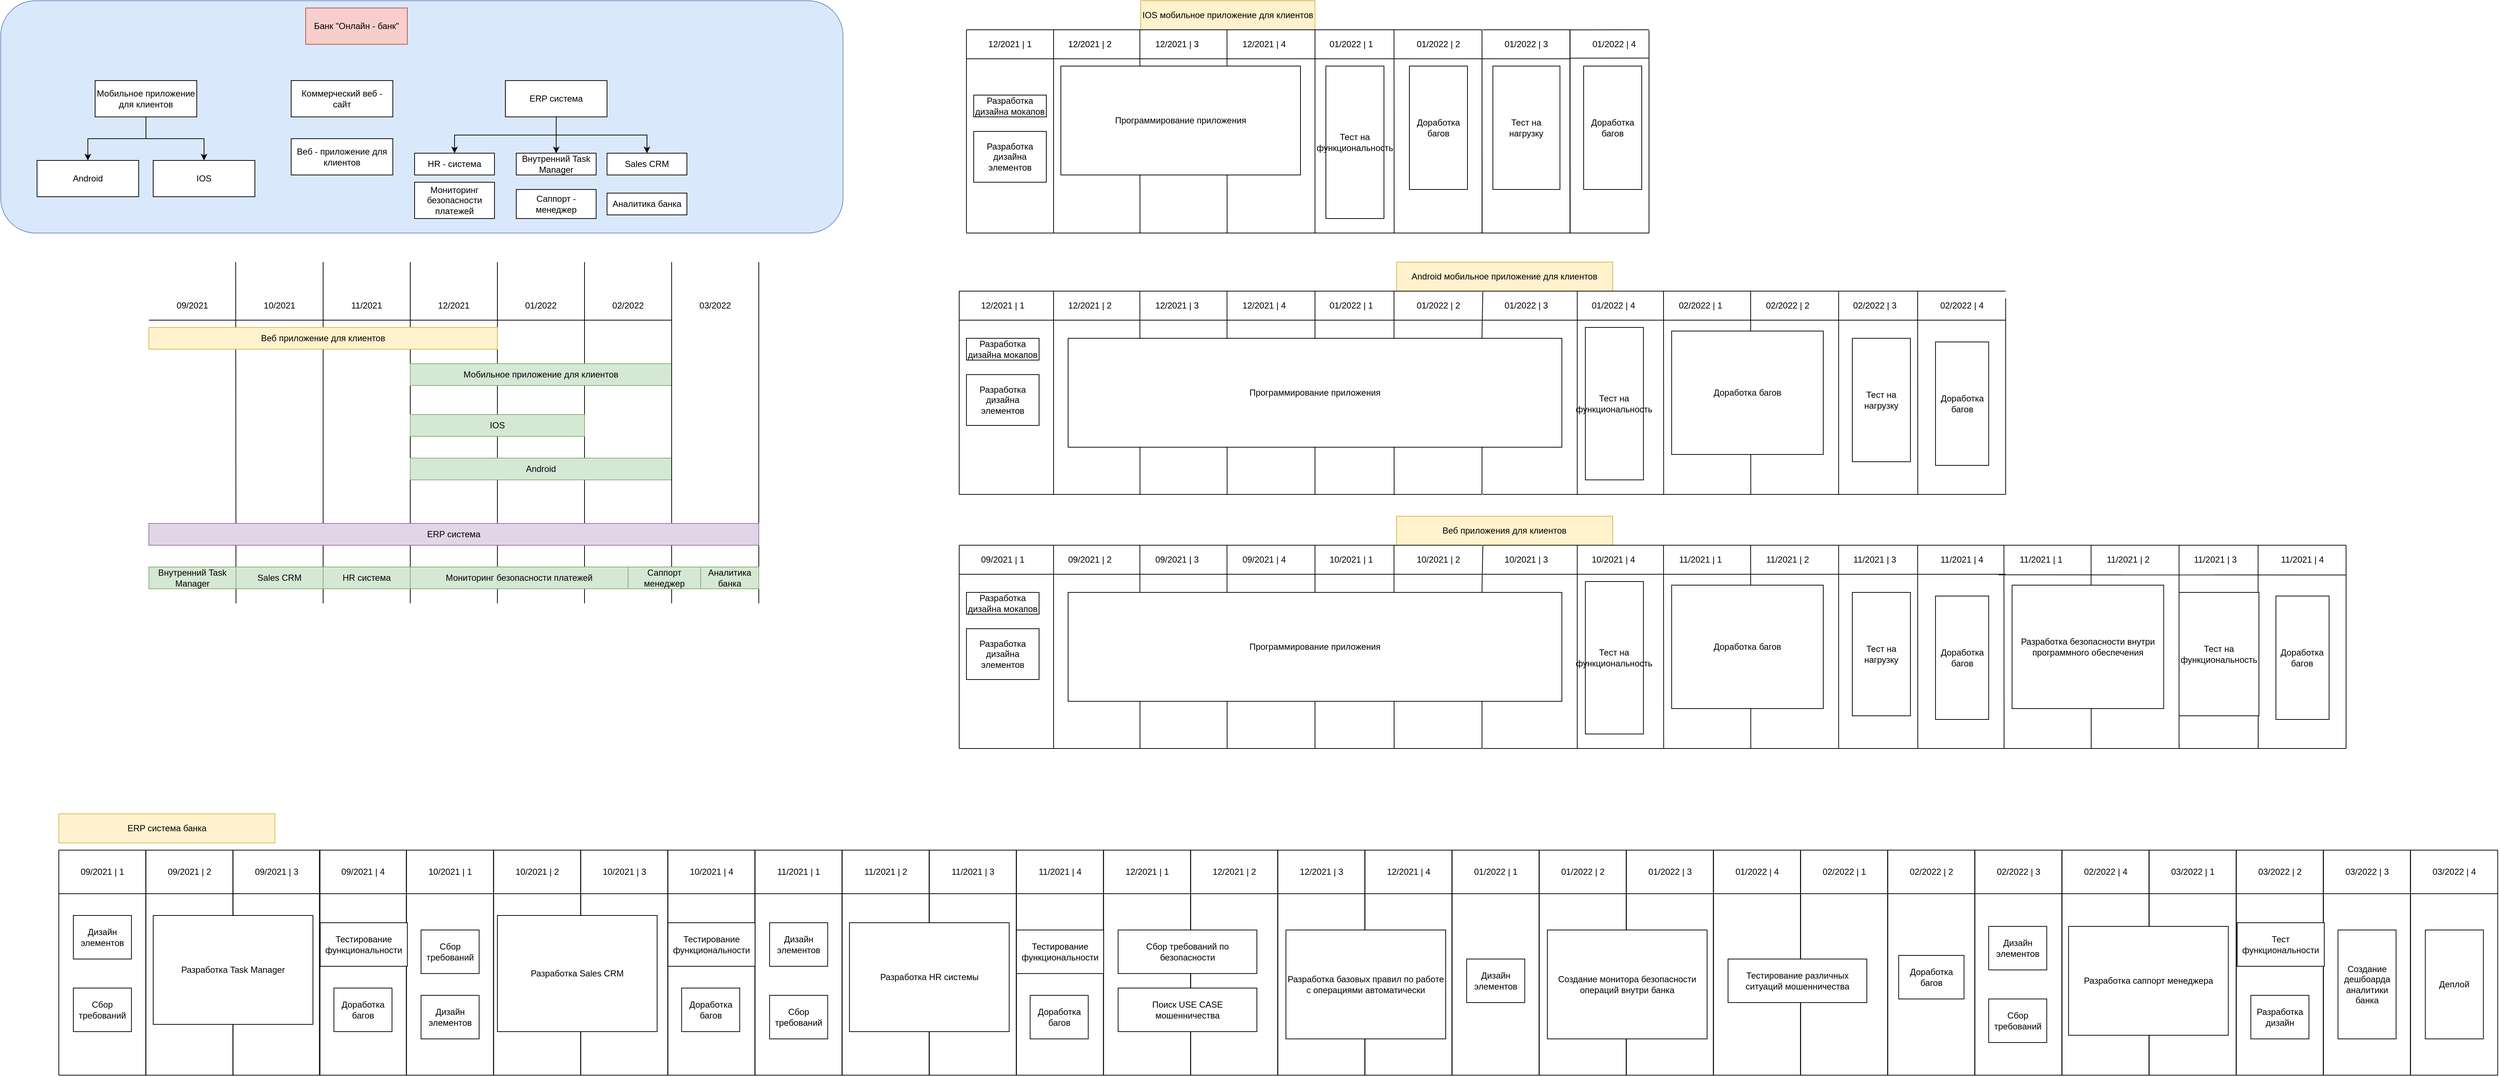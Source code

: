 <mxfile version="15.2.9" type="github">
  <diagram id="SRR18vFyuS79b38dpdjN" name="Page-1">
    <mxGraphModel dx="1483" dy="827" grid="1" gridSize="10" guides="1" tooltips="1" connect="1" arrows="1" fold="1" page="1" pageScale="1" pageWidth="3000" pageHeight="3000" math="0" shadow="0">
      <root>
        <mxCell id="0" />
        <mxCell id="1" parent="0" />
        <mxCell id="bMxVrgbbZebOmnBE3g3T-1" value="" style="rounded=1;whiteSpace=wrap;html=1;fillColor=#dae8fc;strokeColor=#6c8ebf;" vertex="1" parent="1">
          <mxGeometry width="1160" height="320" as="geometry" />
        </mxCell>
        <mxCell id="bMxVrgbbZebOmnBE3g3T-2" value="Банк &quot;Онлайн - банк&quot;" style="rounded=0;whiteSpace=wrap;html=1;fillColor=#f8cecc;strokeColor=#b85450;" vertex="1" parent="1">
          <mxGeometry x="420" y="10" width="140" height="50" as="geometry" />
        </mxCell>
        <mxCell id="bMxVrgbbZebOmnBE3g3T-3" style="edgeStyle=orthogonalEdgeStyle;rounded=0;orthogonalLoop=1;jettySize=auto;html=1;" edge="1" parent="1" source="bMxVrgbbZebOmnBE3g3T-5" target="bMxVrgbbZebOmnBE3g3T-10">
          <mxGeometry relative="1" as="geometry" />
        </mxCell>
        <mxCell id="bMxVrgbbZebOmnBE3g3T-4" style="edgeStyle=orthogonalEdgeStyle;rounded=0;orthogonalLoop=1;jettySize=auto;html=1;entryX=0.5;entryY=0;entryDx=0;entryDy=0;exitX=0.5;exitY=1;exitDx=0;exitDy=0;" edge="1" parent="1" source="bMxVrgbbZebOmnBE3g3T-5" target="bMxVrgbbZebOmnBE3g3T-9">
          <mxGeometry relative="1" as="geometry">
            <Array as="points">
              <mxPoint x="200" y="190" />
              <mxPoint x="280" y="190" />
            </Array>
          </mxGeometry>
        </mxCell>
        <mxCell id="bMxVrgbbZebOmnBE3g3T-5" value="Мобильное приложение для клиентов" style="rounded=0;whiteSpace=wrap;html=1;" vertex="1" parent="1">
          <mxGeometry x="130" y="110" width="140" height="50" as="geometry" />
        </mxCell>
        <mxCell id="bMxVrgbbZebOmnBE3g3T-8" value="Коммерческий веб - сайт" style="rounded=0;whiteSpace=wrap;html=1;" vertex="1" parent="1">
          <mxGeometry x="400" y="110" width="140" height="50" as="geometry" />
        </mxCell>
        <mxCell id="bMxVrgbbZebOmnBE3g3T-9" value="IOS" style="rounded=0;whiteSpace=wrap;html=1;" vertex="1" parent="1">
          <mxGeometry x="210" y="220" width="140" height="50" as="geometry" />
        </mxCell>
        <mxCell id="bMxVrgbbZebOmnBE3g3T-10" value="Android" style="rounded=0;whiteSpace=wrap;html=1;" vertex="1" parent="1">
          <mxGeometry x="50" y="220" width="140" height="50" as="geometry" />
        </mxCell>
        <mxCell id="bMxVrgbbZebOmnBE3g3T-21" style="edgeStyle=orthogonalEdgeStyle;rounded=0;orthogonalLoop=1;jettySize=auto;html=1;exitX=0.5;exitY=1;exitDx=0;exitDy=0;" edge="1" parent="1" source="bMxVrgbbZebOmnBE3g3T-13" target="bMxVrgbbZebOmnBE3g3T-18">
          <mxGeometry relative="1" as="geometry" />
        </mxCell>
        <mxCell id="bMxVrgbbZebOmnBE3g3T-22" style="edgeStyle=orthogonalEdgeStyle;rounded=0;orthogonalLoop=1;jettySize=auto;html=1;exitX=0.5;exitY=1;exitDx=0;exitDy=0;entryX=0.5;entryY=0;entryDx=0;entryDy=0;" edge="1" parent="1" source="bMxVrgbbZebOmnBE3g3T-13" target="bMxVrgbbZebOmnBE3g3T-16">
          <mxGeometry relative="1" as="geometry" />
        </mxCell>
        <mxCell id="bMxVrgbbZebOmnBE3g3T-23" style="edgeStyle=orthogonalEdgeStyle;rounded=0;orthogonalLoop=1;jettySize=auto;html=1;exitX=0.5;exitY=1;exitDx=0;exitDy=0;entryX=0.5;entryY=0;entryDx=0;entryDy=0;" edge="1" parent="1" source="bMxVrgbbZebOmnBE3g3T-13" target="bMxVrgbbZebOmnBE3g3T-15">
          <mxGeometry relative="1" as="geometry" />
        </mxCell>
        <mxCell id="bMxVrgbbZebOmnBE3g3T-13" value="ERP система" style="rounded=0;whiteSpace=wrap;html=1;" vertex="1" parent="1">
          <mxGeometry x="695" y="110" width="140" height="50" as="geometry" />
        </mxCell>
        <mxCell id="bMxVrgbbZebOmnBE3g3T-15" value="Sales CRM" style="rounded=0;whiteSpace=wrap;html=1;" vertex="1" parent="1">
          <mxGeometry x="835" y="210" width="110" height="30" as="geometry" />
        </mxCell>
        <mxCell id="bMxVrgbbZebOmnBE3g3T-16" value="Внутренний Task Manager" style="rounded=0;whiteSpace=wrap;html=1;" vertex="1" parent="1">
          <mxGeometry x="710" y="210" width="110" height="30" as="geometry" />
        </mxCell>
        <mxCell id="bMxVrgbbZebOmnBE3g3T-18" value="HR - система" style="rounded=0;whiteSpace=wrap;html=1;" vertex="1" parent="1">
          <mxGeometry x="570" y="210" width="110" height="30" as="geometry" />
        </mxCell>
        <mxCell id="bMxVrgbbZebOmnBE3g3T-19" value="Веб - приложение для клиентов" style="rounded=0;whiteSpace=wrap;html=1;" vertex="1" parent="1">
          <mxGeometry x="400" y="190" width="140" height="50" as="geometry" />
        </mxCell>
        <mxCell id="bMxVrgbbZebOmnBE3g3T-24" value="" style="endArrow=none;html=1;" edge="1" parent="1">
          <mxGeometry width="50" height="50" relative="1" as="geometry">
            <mxPoint x="324" y="830" as="sourcePoint" />
            <mxPoint x="323.58" y="360" as="targetPoint" />
          </mxGeometry>
        </mxCell>
        <mxCell id="bMxVrgbbZebOmnBE3g3T-25" value="" style="endArrow=none;html=1;" edge="1" parent="1">
          <mxGeometry width="50" height="50" relative="1" as="geometry">
            <mxPoint x="444" y="830" as="sourcePoint" />
            <mxPoint x="444" y="360" as="targetPoint" />
          </mxGeometry>
        </mxCell>
        <mxCell id="bMxVrgbbZebOmnBE3g3T-26" value="" style="endArrow=none;html=1;" edge="1" parent="1">
          <mxGeometry width="50" height="50" relative="1" as="geometry">
            <mxPoint x="564" y="830" as="sourcePoint" />
            <mxPoint x="564" y="360" as="targetPoint" />
          </mxGeometry>
        </mxCell>
        <mxCell id="bMxVrgbbZebOmnBE3g3T-27" value="" style="endArrow=none;html=1;" edge="1" parent="1">
          <mxGeometry width="50" height="50" relative="1" as="geometry">
            <mxPoint x="684" y="830" as="sourcePoint" />
            <mxPoint x="684" y="360" as="targetPoint" />
          </mxGeometry>
        </mxCell>
        <mxCell id="bMxVrgbbZebOmnBE3g3T-28" value="" style="endArrow=none;html=1;" edge="1" parent="1">
          <mxGeometry width="50" height="50" relative="1" as="geometry">
            <mxPoint x="804" y="830" as="sourcePoint" />
            <mxPoint x="804" y="360" as="targetPoint" />
          </mxGeometry>
        </mxCell>
        <mxCell id="bMxVrgbbZebOmnBE3g3T-29" value="" style="endArrow=none;html=1;" edge="1" parent="1">
          <mxGeometry width="50" height="50" relative="1" as="geometry">
            <mxPoint x="204" y="440" as="sourcePoint" />
            <mxPoint x="924" y="440" as="targetPoint" />
          </mxGeometry>
        </mxCell>
        <mxCell id="bMxVrgbbZebOmnBE3g3T-30" value="Мобильное приложение для клиентов" style="rounded=0;whiteSpace=wrap;html=1;fillColor=#d5e8d4;strokeColor=#82b366;" vertex="1" parent="1">
          <mxGeometry x="564" y="500" width="360" height="30" as="geometry" />
        </mxCell>
        <mxCell id="bMxVrgbbZebOmnBE3g3T-31" value="Android" style="rounded=0;whiteSpace=wrap;html=1;fillColor=#d5e8d4;strokeColor=#82b366;" vertex="1" parent="1">
          <mxGeometry x="564" y="630" width="360" height="30" as="geometry" />
        </mxCell>
        <mxCell id="bMxVrgbbZebOmnBE3g3T-32" value="IOS" style="rounded=0;whiteSpace=wrap;html=1;fillColor=#d5e8d4;strokeColor=#82b366;" vertex="1" parent="1">
          <mxGeometry x="564" y="570" width="240" height="30" as="geometry" />
        </mxCell>
        <mxCell id="bMxVrgbbZebOmnBE3g3T-33" value="Веб приложение для клиентов" style="rounded=0;whiteSpace=wrap;html=1;fillColor=#fff2cc;strokeColor=#d6b656;" vertex="1" parent="1">
          <mxGeometry x="204" y="450" width="480" height="30" as="geometry" />
        </mxCell>
        <mxCell id="bMxVrgbbZebOmnBE3g3T-36" value="09/2021" style="text;html=1;strokeColor=none;fillColor=none;align=center;verticalAlign=middle;whiteSpace=wrap;rounded=0;" vertex="1" parent="1">
          <mxGeometry x="204" y="400" width="120" height="40" as="geometry" />
        </mxCell>
        <mxCell id="bMxVrgbbZebOmnBE3g3T-37" value="10/2021" style="text;html=1;strokeColor=none;fillColor=none;align=center;verticalAlign=middle;whiteSpace=wrap;rounded=0;" vertex="1" parent="1">
          <mxGeometry x="324" y="400" width="120" height="40" as="geometry" />
        </mxCell>
        <mxCell id="bMxVrgbbZebOmnBE3g3T-38" value="11/2021" style="text;html=1;strokeColor=none;fillColor=none;align=center;verticalAlign=middle;whiteSpace=wrap;rounded=0;" vertex="1" parent="1">
          <mxGeometry x="444" y="400" width="120" height="40" as="geometry" />
        </mxCell>
        <mxCell id="bMxVrgbbZebOmnBE3g3T-39" value="12/2021" style="text;html=1;strokeColor=none;fillColor=none;align=center;verticalAlign=middle;whiteSpace=wrap;rounded=0;" vertex="1" parent="1">
          <mxGeometry x="564" y="400" width="120" height="40" as="geometry" />
        </mxCell>
        <mxCell id="bMxVrgbbZebOmnBE3g3T-40" value="01/2022" style="text;html=1;strokeColor=none;fillColor=none;align=center;verticalAlign=middle;whiteSpace=wrap;rounded=0;" vertex="1" parent="1">
          <mxGeometry x="684" y="400" width="120" height="40" as="geometry" />
        </mxCell>
        <mxCell id="bMxVrgbbZebOmnBE3g3T-41" value="02/2022" style="text;html=1;strokeColor=none;fillColor=none;align=center;verticalAlign=middle;whiteSpace=wrap;rounded=0;" vertex="1" parent="1">
          <mxGeometry x="804" y="400" width="120" height="40" as="geometry" />
        </mxCell>
        <mxCell id="bMxVrgbbZebOmnBE3g3T-42" value="" style="endArrow=none;html=1;" edge="1" parent="1">
          <mxGeometry width="50" height="50" relative="1" as="geometry">
            <mxPoint x="924" y="830" as="sourcePoint" />
            <mxPoint x="924" y="360" as="targetPoint" />
          </mxGeometry>
        </mxCell>
        <mxCell id="bMxVrgbbZebOmnBE3g3T-44" value="" style="endArrow=none;html=1;" edge="1" parent="1">
          <mxGeometry width="50" height="50" relative="1" as="geometry">
            <mxPoint x="1044" y="830" as="sourcePoint" />
            <mxPoint x="1044" y="360" as="targetPoint" />
          </mxGeometry>
        </mxCell>
        <mxCell id="bMxVrgbbZebOmnBE3g3T-45" value="03/2022" style="text;html=1;strokeColor=none;fillColor=none;align=center;verticalAlign=middle;whiteSpace=wrap;rounded=0;" vertex="1" parent="1">
          <mxGeometry x="924" y="400" width="120" height="40" as="geometry" />
        </mxCell>
        <mxCell id="bMxVrgbbZebOmnBE3g3T-48" value="ERP система" style="rounded=0;whiteSpace=wrap;html=1;fillColor=#e1d5e7;strokeColor=#9673a6;" vertex="1" parent="1">
          <mxGeometry x="204" y="720" width="840" height="30" as="geometry" />
        </mxCell>
        <mxCell id="bMxVrgbbZebOmnBE3g3T-49" value="Внутренний Task Manager" style="rounded=0;whiteSpace=wrap;html=1;fillColor=#d5e8d4;strokeColor=#82b366;" vertex="1" parent="1">
          <mxGeometry x="204" y="780" width="120" height="30" as="geometry" />
        </mxCell>
        <mxCell id="bMxVrgbbZebOmnBE3g3T-50" value="Sales CRM" style="rounded=0;whiteSpace=wrap;html=1;fillColor=#d5e8d4;strokeColor=#82b366;" vertex="1" parent="1">
          <mxGeometry x="324" y="780" width="120" height="30" as="geometry" />
        </mxCell>
        <mxCell id="bMxVrgbbZebOmnBE3g3T-51" value="HR система" style="rounded=0;whiteSpace=wrap;html=1;fillColor=#d5e8d4;strokeColor=#82b366;" vertex="1" parent="1">
          <mxGeometry x="444" y="780" width="120" height="30" as="geometry" />
        </mxCell>
        <mxCell id="bMxVrgbbZebOmnBE3g3T-52" value="Мониторинг безопасности платежей" style="rounded=0;whiteSpace=wrap;html=1;" vertex="1" parent="1">
          <mxGeometry x="570" y="250" width="110" height="50" as="geometry" />
        </mxCell>
        <mxCell id="bMxVrgbbZebOmnBE3g3T-53" value="Саппорт - менеджер" style="rounded=0;whiteSpace=wrap;html=1;" vertex="1" parent="1">
          <mxGeometry x="710" y="260" width="110" height="40" as="geometry" />
        </mxCell>
        <mxCell id="bMxVrgbbZebOmnBE3g3T-54" value="Аналитика банка" style="rounded=0;whiteSpace=wrap;html=1;" vertex="1" parent="1">
          <mxGeometry x="835" y="265" width="110" height="30" as="geometry" />
        </mxCell>
        <mxCell id="bMxVrgbbZebOmnBE3g3T-55" value="Мониторинг безопасности платежей" style="rounded=0;whiteSpace=wrap;html=1;fillColor=#d5e8d4;strokeColor=#82b366;" vertex="1" parent="1">
          <mxGeometry x="564" y="780" width="300" height="30" as="geometry" />
        </mxCell>
        <mxCell id="bMxVrgbbZebOmnBE3g3T-56" value="Саппорт менеджер" style="rounded=0;whiteSpace=wrap;html=1;fillColor=#d5e8d4;strokeColor=#82b366;" vertex="1" parent="1">
          <mxGeometry x="864" y="780" width="100" height="30" as="geometry" />
        </mxCell>
        <mxCell id="bMxVrgbbZebOmnBE3g3T-57" value="Аналитика банка" style="rounded=0;whiteSpace=wrap;html=1;fillColor=#d5e8d4;strokeColor=#82b366;" vertex="1" parent="1">
          <mxGeometry x="964" y="780" width="80" height="30" as="geometry" />
        </mxCell>
        <mxCell id="bMxVrgbbZebOmnBE3g3T-58" value="IOS мобильное приложение для клиентов" style="rounded=0;whiteSpace=wrap;html=1;fillColor=#fff2cc;strokeColor=#d6b656;" vertex="1" parent="1">
          <mxGeometry x="1570" width="240" height="40" as="geometry" />
        </mxCell>
        <mxCell id="bMxVrgbbZebOmnBE3g3T-59" value="" style="endArrow=none;html=1;" edge="1" parent="1">
          <mxGeometry width="50" height="50" relative="1" as="geometry">
            <mxPoint x="1450" y="320" as="sourcePoint" />
            <mxPoint x="1450" y="40" as="targetPoint" />
          </mxGeometry>
        </mxCell>
        <mxCell id="bMxVrgbbZebOmnBE3g3T-60" value="" style="endArrow=none;html=1;" edge="1" parent="1">
          <mxGeometry width="50" height="50" relative="1" as="geometry">
            <mxPoint x="1569" y="320" as="sourcePoint" />
            <mxPoint x="1568.82" y="40" as="targetPoint" />
          </mxGeometry>
        </mxCell>
        <mxCell id="bMxVrgbbZebOmnBE3g3T-61" value="" style="endArrow=none;html=1;" edge="1" parent="1">
          <mxGeometry width="50" height="50" relative="1" as="geometry">
            <mxPoint x="1689" y="320" as="sourcePoint" />
            <mxPoint x="1688.82" y="40" as="targetPoint" />
          </mxGeometry>
        </mxCell>
        <mxCell id="bMxVrgbbZebOmnBE3g3T-62" value="" style="endArrow=none;html=1;" edge="1" parent="1">
          <mxGeometry width="50" height="50" relative="1" as="geometry">
            <mxPoint x="1810" y="320" as="sourcePoint" />
            <mxPoint x="1810" y="40" as="targetPoint" />
          </mxGeometry>
        </mxCell>
        <mxCell id="bMxVrgbbZebOmnBE3g3T-63" value="" style="endArrow=none;html=1;" edge="1" parent="1">
          <mxGeometry width="50" height="50" relative="1" as="geometry">
            <mxPoint x="1919" y="320" as="sourcePoint" />
            <mxPoint x="1918.82" y="40" as="targetPoint" />
          </mxGeometry>
        </mxCell>
        <mxCell id="bMxVrgbbZebOmnBE3g3T-64" value="" style="endArrow=none;html=1;" edge="1" parent="1">
          <mxGeometry width="50" height="50" relative="1" as="geometry">
            <mxPoint x="2040" y="320" as="sourcePoint" />
            <mxPoint x="2040" y="40" as="targetPoint" />
          </mxGeometry>
        </mxCell>
        <mxCell id="bMxVrgbbZebOmnBE3g3T-65" value="" style="endArrow=none;html=1;exitX=0;exitY=0;exitDx=0;exitDy=0;" edge="1" parent="1" source="bMxVrgbbZebOmnBE3g3T-67">
          <mxGeometry width="50" height="50" relative="1" as="geometry">
            <mxPoint x="1320" y="40" as="sourcePoint" />
            <mxPoint x="2040" y="40" as="targetPoint" />
          </mxGeometry>
        </mxCell>
        <mxCell id="bMxVrgbbZebOmnBE3g3T-66" value="" style="endArrow=none;html=1;" edge="1" parent="1">
          <mxGeometry width="50" height="50" relative="1" as="geometry">
            <mxPoint x="1330" y="80" as="sourcePoint" />
            <mxPoint x="2040" y="80" as="targetPoint" />
          </mxGeometry>
        </mxCell>
        <mxCell id="bMxVrgbbZebOmnBE3g3T-67" value="12/2021 | 1" style="text;html=1;strokeColor=none;fillColor=none;align=center;verticalAlign=middle;whiteSpace=wrap;rounded=0;" vertex="1" parent="1">
          <mxGeometry x="1330" y="40" width="120" height="40" as="geometry" />
        </mxCell>
        <mxCell id="bMxVrgbbZebOmnBE3g3T-68" value="12/2021 | 2" style="text;html=1;strokeColor=none;fillColor=none;align=center;verticalAlign=middle;whiteSpace=wrap;rounded=0;" vertex="1" parent="1">
          <mxGeometry x="1440" y="40" width="120" height="40" as="geometry" />
        </mxCell>
        <mxCell id="bMxVrgbbZebOmnBE3g3T-69" value="12/2021 | 3" style="text;html=1;strokeColor=none;fillColor=none;align=center;verticalAlign=middle;whiteSpace=wrap;rounded=0;" vertex="1" parent="1">
          <mxGeometry x="1560" y="40" width="120" height="40" as="geometry" />
        </mxCell>
        <mxCell id="bMxVrgbbZebOmnBE3g3T-70" value="12/2021 | 4" style="text;html=1;strokeColor=none;fillColor=none;align=center;verticalAlign=middle;whiteSpace=wrap;rounded=0;" vertex="1" parent="1">
          <mxGeometry x="1680" y="40" width="120" height="40" as="geometry" />
        </mxCell>
        <mxCell id="bMxVrgbbZebOmnBE3g3T-71" value="01/2022 | 1" style="text;html=1;strokeColor=none;fillColor=none;align=center;verticalAlign=middle;whiteSpace=wrap;rounded=0;" vertex="1" parent="1">
          <mxGeometry x="1800" y="40" width="120" height="40" as="geometry" />
        </mxCell>
        <mxCell id="bMxVrgbbZebOmnBE3g3T-72" style="edgeStyle=orthogonalEdgeStyle;rounded=0;orthogonalLoop=1;jettySize=auto;html=1;exitX=1;exitY=1;exitDx=0;exitDy=0;entryX=1;entryY=1;entryDx=0;entryDy=0;endArrow=none;endFill=0;" edge="1" parent="1" source="bMxVrgbbZebOmnBE3g3T-73" target="bMxVrgbbZebOmnBE3g3T-99">
          <mxGeometry relative="1" as="geometry">
            <Array as="points">
              <mxPoint x="2101" y="80" />
              <mxPoint x="2101" y="80" />
            </Array>
          </mxGeometry>
        </mxCell>
        <mxCell id="bMxVrgbbZebOmnBE3g3T-73" value="01/2022 | 2" style="text;html=1;strokeColor=none;fillColor=none;align=center;verticalAlign=middle;whiteSpace=wrap;rounded=0;" vertex="1" parent="1">
          <mxGeometry x="1920" y="40" width="120" height="40" as="geometry" />
        </mxCell>
        <mxCell id="bMxVrgbbZebOmnBE3g3T-74" value="" style="endArrow=none;html=1;" edge="1" parent="1">
          <mxGeometry width="50" height="50" relative="1" as="geometry">
            <mxPoint x="1330" y="320" as="sourcePoint" />
            <mxPoint x="1330" y="40" as="targetPoint" />
          </mxGeometry>
        </mxCell>
        <mxCell id="bMxVrgbbZebOmnBE3g3T-75" value="Разработка дизайна мокапов" style="rounded=0;whiteSpace=wrap;html=1;" vertex="1" parent="1">
          <mxGeometry x="1340" y="130" width="100" height="30" as="geometry" />
        </mxCell>
        <mxCell id="bMxVrgbbZebOmnBE3g3T-76" value="Программирование приложения" style="rounded=0;whiteSpace=wrap;html=1;" vertex="1" parent="1">
          <mxGeometry x="1460" y="90" width="330" height="150" as="geometry" />
        </mxCell>
        <mxCell id="bMxVrgbbZebOmnBE3g3T-77" value="Тест на функциональность" style="rounded=0;whiteSpace=wrap;html=1;" vertex="1" parent="1">
          <mxGeometry x="1825" y="90" width="80" height="210" as="geometry" />
        </mxCell>
        <mxCell id="bMxVrgbbZebOmnBE3g3T-78" value="Android мобильное приложение для клиентов" style="rounded=0;whiteSpace=wrap;html=1;fillColor=#fff2cc;strokeColor=#d6b656;" vertex="1" parent="1">
          <mxGeometry x="1922.36" y="360" width="297.64" height="40" as="geometry" />
        </mxCell>
        <mxCell id="bMxVrgbbZebOmnBE3g3T-79" value="" style="endArrow=none;html=1;" edge="1" parent="1">
          <mxGeometry width="50" height="50" relative="1" as="geometry">
            <mxPoint x="1450" y="680" as="sourcePoint" />
            <mxPoint x="1450" y="400" as="targetPoint" />
          </mxGeometry>
        </mxCell>
        <mxCell id="bMxVrgbbZebOmnBE3g3T-80" value="" style="endArrow=none;html=1;" edge="1" parent="1">
          <mxGeometry width="50" height="50" relative="1" as="geometry">
            <mxPoint x="1569" y="680" as="sourcePoint" />
            <mxPoint x="1568.82" y="400" as="targetPoint" />
          </mxGeometry>
        </mxCell>
        <mxCell id="bMxVrgbbZebOmnBE3g3T-81" value="" style="endArrow=none;html=1;" edge="1" parent="1">
          <mxGeometry width="50" height="50" relative="1" as="geometry">
            <mxPoint x="1689" y="680" as="sourcePoint" />
            <mxPoint x="1688.82" y="400" as="targetPoint" />
          </mxGeometry>
        </mxCell>
        <mxCell id="bMxVrgbbZebOmnBE3g3T-82" value="" style="endArrow=none;html=1;" edge="1" parent="1">
          <mxGeometry width="50" height="50" relative="1" as="geometry">
            <mxPoint x="1810" y="680" as="sourcePoint" />
            <mxPoint x="1810" y="400" as="targetPoint" />
          </mxGeometry>
        </mxCell>
        <mxCell id="bMxVrgbbZebOmnBE3g3T-83" value="" style="endArrow=none;html=1;" edge="1" parent="1">
          <mxGeometry width="50" height="50" relative="1" as="geometry">
            <mxPoint x="1919" y="680" as="sourcePoint" />
            <mxPoint x="1918.82" y="400" as="targetPoint" />
          </mxGeometry>
        </mxCell>
        <mxCell id="bMxVrgbbZebOmnBE3g3T-84" value="" style="endArrow=none;html=1;" edge="1" parent="1">
          <mxGeometry width="50" height="50" relative="1" as="geometry">
            <mxPoint x="1320" y="400" as="sourcePoint" />
            <mxPoint x="2040" y="400" as="targetPoint" />
          </mxGeometry>
        </mxCell>
        <mxCell id="bMxVrgbbZebOmnBE3g3T-85" value="" style="endArrow=none;html=1;" edge="1" parent="1">
          <mxGeometry width="50" height="50" relative="1" as="geometry">
            <mxPoint x="1320" y="440" as="sourcePoint" />
            <mxPoint x="2040" y="440" as="targetPoint" />
          </mxGeometry>
        </mxCell>
        <mxCell id="bMxVrgbbZebOmnBE3g3T-86" value="12/2021 | 1" style="text;html=1;strokeColor=none;fillColor=none;align=center;verticalAlign=middle;whiteSpace=wrap;rounded=0;" vertex="1" parent="1">
          <mxGeometry x="1320" y="400" width="120" height="40" as="geometry" />
        </mxCell>
        <mxCell id="bMxVrgbbZebOmnBE3g3T-87" value="12/2021 | 2" style="text;html=1;strokeColor=none;fillColor=none;align=center;verticalAlign=middle;whiteSpace=wrap;rounded=0;" vertex="1" parent="1">
          <mxGeometry x="1440" y="400" width="120" height="40" as="geometry" />
        </mxCell>
        <mxCell id="bMxVrgbbZebOmnBE3g3T-88" value="12/2021 | 3" style="text;html=1;strokeColor=none;fillColor=none;align=center;verticalAlign=middle;whiteSpace=wrap;rounded=0;" vertex="1" parent="1">
          <mxGeometry x="1560" y="400" width="120" height="40" as="geometry" />
        </mxCell>
        <mxCell id="bMxVrgbbZebOmnBE3g3T-89" value="12/2021 | 4" style="text;html=1;strokeColor=none;fillColor=none;align=center;verticalAlign=middle;whiteSpace=wrap;rounded=0;" vertex="1" parent="1">
          <mxGeometry x="1680" y="400" width="120" height="40" as="geometry" />
        </mxCell>
        <mxCell id="bMxVrgbbZebOmnBE3g3T-90" value="01/2022 | 1" style="text;html=1;strokeColor=none;fillColor=none;align=center;verticalAlign=middle;whiteSpace=wrap;rounded=0;" vertex="1" parent="1">
          <mxGeometry x="1800" y="400" width="120" height="40" as="geometry" />
        </mxCell>
        <mxCell id="bMxVrgbbZebOmnBE3g3T-91" value="01/2022 | 2" style="text;html=1;strokeColor=none;fillColor=none;align=center;verticalAlign=middle;whiteSpace=wrap;rounded=0;" vertex="1" parent="1">
          <mxGeometry x="1920" y="400" width="120" height="40" as="geometry" />
        </mxCell>
        <mxCell id="bMxVrgbbZebOmnBE3g3T-92" value="" style="endArrow=none;html=1;" edge="1" parent="1">
          <mxGeometry width="50" height="50" relative="1" as="geometry">
            <mxPoint x="1320" y="680" as="sourcePoint" />
            <mxPoint x="1320" y="400" as="targetPoint" />
          </mxGeometry>
        </mxCell>
        <mxCell id="bMxVrgbbZebOmnBE3g3T-93" value="" style="endArrow=none;html=1;" edge="1" parent="1">
          <mxGeometry width="50" height="50" relative="1" as="geometry">
            <mxPoint x="1330" y="320" as="sourcePoint" />
            <mxPoint x="2160" y="320" as="targetPoint" />
          </mxGeometry>
        </mxCell>
        <mxCell id="bMxVrgbbZebOmnBE3g3T-94" value="" style="endArrow=none;html=1;" edge="1" parent="1">
          <mxGeometry width="50" height="50" relative="1" as="geometry">
            <mxPoint x="1320" y="680" as="sourcePoint" />
            <mxPoint x="2040" y="680" as="targetPoint" />
          </mxGeometry>
        </mxCell>
        <mxCell id="bMxVrgbbZebOmnBE3g3T-95" value="Разработка дизайна элементов" style="rounded=0;whiteSpace=wrap;html=1;" vertex="1" parent="1">
          <mxGeometry x="1340" y="180" width="100" height="70" as="geometry" />
        </mxCell>
        <mxCell id="bMxVrgbbZebOmnBE3g3T-96" value="Доработка багов" style="rounded=0;whiteSpace=wrap;html=1;" vertex="1" parent="1">
          <mxGeometry x="1940" y="90" width="80" height="170" as="geometry" />
        </mxCell>
        <mxCell id="bMxVrgbbZebOmnBE3g3T-97" value="" style="endArrow=none;html=1;" edge="1" parent="1">
          <mxGeometry width="50" height="50" relative="1" as="geometry">
            <mxPoint x="2040.18" y="320" as="sourcePoint" />
            <mxPoint x="2040" y="40" as="targetPoint" />
          </mxGeometry>
        </mxCell>
        <mxCell id="bMxVrgbbZebOmnBE3g3T-98" value="" style="endArrow=none;html=1;" edge="1" parent="1">
          <mxGeometry width="50" height="50" relative="1" as="geometry">
            <mxPoint x="2161.18" y="320" as="sourcePoint" />
            <mxPoint x="2161.18" y="40" as="targetPoint" />
          </mxGeometry>
        </mxCell>
        <mxCell id="bMxVrgbbZebOmnBE3g3T-99" value="01/2022 | 3" style="text;html=1;strokeColor=none;fillColor=none;align=center;verticalAlign=middle;whiteSpace=wrap;rounded=0;" vertex="1" parent="1">
          <mxGeometry x="2041.18" y="40" width="120" height="40" as="geometry" />
        </mxCell>
        <mxCell id="bMxVrgbbZebOmnBE3g3T-100" style="edgeStyle=orthogonalEdgeStyle;rounded=0;orthogonalLoop=1;jettySize=auto;html=1;exitX=0;exitY=0;exitDx=0;exitDy=0;entryX=1;entryY=0;entryDx=0;entryDy=0;endArrow=none;endFill=0;" edge="1" parent="1" source="bMxVrgbbZebOmnBE3g3T-99" target="bMxVrgbbZebOmnBE3g3T-99">
          <mxGeometry relative="1" as="geometry">
            <Array as="points">
              <mxPoint x="2161" y="40" />
            </Array>
          </mxGeometry>
        </mxCell>
        <mxCell id="bMxVrgbbZebOmnBE3g3T-101" value="" style="endArrow=none;html=1;" edge="1" parent="1">
          <mxGeometry width="50" height="50" relative="1" as="geometry">
            <mxPoint x="2161.36" y="320" as="sourcePoint" />
            <mxPoint x="2161.18" y="40" as="targetPoint" />
          </mxGeometry>
        </mxCell>
        <mxCell id="bMxVrgbbZebOmnBE3g3T-102" value="01/2022 | 4" style="text;html=1;strokeColor=none;fillColor=none;align=center;verticalAlign=middle;whiteSpace=wrap;rounded=0;" vertex="1" parent="1">
          <mxGeometry x="2162.36" y="40" width="120" height="40" as="geometry" />
        </mxCell>
        <mxCell id="bMxVrgbbZebOmnBE3g3T-103" value="Тест на нагрузку" style="rounded=0;whiteSpace=wrap;html=1;" vertex="1" parent="1">
          <mxGeometry x="2055" y="90" width="92.36" height="170" as="geometry" />
        </mxCell>
        <mxCell id="bMxVrgbbZebOmnBE3g3T-104" value="" style="endArrow=none;html=1;" edge="1" parent="1">
          <mxGeometry width="50" height="50" relative="1" as="geometry">
            <mxPoint x="2161.18" y="79.17" as="sourcePoint" />
            <mxPoint x="2270" y="79" as="targetPoint" />
          </mxGeometry>
        </mxCell>
        <mxCell id="bMxVrgbbZebOmnBE3g3T-105" value="" style="endArrow=none;html=1;" edge="1" parent="1">
          <mxGeometry width="50" height="50" relative="1" as="geometry">
            <mxPoint x="2161.18" y="40.17" as="sourcePoint" />
            <mxPoint x="2270" y="40" as="targetPoint" />
          </mxGeometry>
        </mxCell>
        <mxCell id="bMxVrgbbZebOmnBE3g3T-106" value="" style="endArrow=none;html=1;" edge="1" parent="1">
          <mxGeometry width="50" height="50" relative="1" as="geometry">
            <mxPoint x="2160" y="320" as="sourcePoint" />
            <mxPoint x="2270" y="320" as="targetPoint" />
          </mxGeometry>
        </mxCell>
        <mxCell id="bMxVrgbbZebOmnBE3g3T-107" value="" style="endArrow=none;html=1;" edge="1" parent="1">
          <mxGeometry width="50" height="50" relative="1" as="geometry">
            <mxPoint x="2270" y="320" as="sourcePoint" />
            <mxPoint x="2270" y="41" as="targetPoint" />
          </mxGeometry>
        </mxCell>
        <mxCell id="bMxVrgbbZebOmnBE3g3T-108" value="Доработка багов" style="rounded=0;whiteSpace=wrap;html=1;" vertex="1" parent="1">
          <mxGeometry x="2180" y="90" width="80" height="170" as="geometry" />
        </mxCell>
        <mxCell id="bMxVrgbbZebOmnBE3g3T-109" value="" style="endArrow=none;html=1;entryX=0;entryY=0;entryDx=0;entryDy=0;" edge="1" parent="1" target="bMxVrgbbZebOmnBE3g3T-117">
          <mxGeometry width="50" height="50" relative="1" as="geometry">
            <mxPoint x="2040" y="680" as="sourcePoint" />
            <mxPoint x="2110" y="590" as="targetPoint" />
            <Array as="points">
              <mxPoint x="2040" y="460" />
            </Array>
          </mxGeometry>
        </mxCell>
        <mxCell id="bMxVrgbbZebOmnBE3g3T-110" value="" style="endArrow=none;html=1;" edge="1" parent="1">
          <mxGeometry width="50" height="50" relative="1" as="geometry">
            <mxPoint x="2171.18" y="680" as="sourcePoint" />
            <mxPoint x="2171.18" y="400" as="targetPoint" />
          </mxGeometry>
        </mxCell>
        <mxCell id="bMxVrgbbZebOmnBE3g3T-111" value="" style="endArrow=none;html=1;" edge="1" parent="1">
          <mxGeometry width="50" height="50" relative="1" as="geometry">
            <mxPoint x="2290.18" y="680" as="sourcePoint" />
            <mxPoint x="2290" y="400" as="targetPoint" />
          </mxGeometry>
        </mxCell>
        <mxCell id="bMxVrgbbZebOmnBE3g3T-112" value="" style="endArrow=none;html=1;" edge="1" parent="1">
          <mxGeometry width="50" height="50" relative="1" as="geometry">
            <mxPoint x="2410.18" y="680" as="sourcePoint" />
            <mxPoint x="2410" y="400" as="targetPoint" />
          </mxGeometry>
        </mxCell>
        <mxCell id="bMxVrgbbZebOmnBE3g3T-113" value="" style="endArrow=none;html=1;" edge="1" parent="1">
          <mxGeometry width="50" height="50" relative="1" as="geometry">
            <mxPoint x="2531.18" y="680" as="sourcePoint" />
            <mxPoint x="2531.18" y="400" as="targetPoint" />
          </mxGeometry>
        </mxCell>
        <mxCell id="bMxVrgbbZebOmnBE3g3T-114" value="" style="endArrow=none;html=1;" edge="1" parent="1">
          <mxGeometry width="50" height="50" relative="1" as="geometry">
            <mxPoint x="2640.18" y="680" as="sourcePoint" />
            <mxPoint x="2640" y="400" as="targetPoint" />
          </mxGeometry>
        </mxCell>
        <mxCell id="bMxVrgbbZebOmnBE3g3T-115" value="" style="endArrow=none;html=1;" edge="1" parent="1">
          <mxGeometry width="50" height="50" relative="1" as="geometry">
            <mxPoint x="2041.18" y="400" as="sourcePoint" />
            <mxPoint x="2761.18" y="400" as="targetPoint" />
          </mxGeometry>
        </mxCell>
        <mxCell id="bMxVrgbbZebOmnBE3g3T-116" value="" style="endArrow=none;html=1;" edge="1" parent="1">
          <mxGeometry width="50" height="50" relative="1" as="geometry">
            <mxPoint x="2041.18" y="440" as="sourcePoint" />
            <mxPoint x="2761.18" y="440" as="targetPoint" />
          </mxGeometry>
        </mxCell>
        <mxCell id="bMxVrgbbZebOmnBE3g3T-117" value="01/2022 | 3" style="text;html=1;strokeColor=none;fillColor=none;align=center;verticalAlign=middle;whiteSpace=wrap;rounded=0;" vertex="1" parent="1">
          <mxGeometry x="2041.18" y="400" width="120" height="40" as="geometry" />
        </mxCell>
        <mxCell id="bMxVrgbbZebOmnBE3g3T-118" value="01/2022 | 4" style="text;html=1;strokeColor=none;fillColor=none;align=center;verticalAlign=middle;whiteSpace=wrap;rounded=0;" vertex="1" parent="1">
          <mxGeometry x="2161.18" y="400" width="120" height="40" as="geometry" />
        </mxCell>
        <mxCell id="bMxVrgbbZebOmnBE3g3T-119" value="02/2022 | 1" style="text;html=1;strokeColor=none;fillColor=none;align=center;verticalAlign=middle;whiteSpace=wrap;rounded=0;" vertex="1" parent="1">
          <mxGeometry x="2281.18" y="400" width="120" height="40" as="geometry" />
        </mxCell>
        <mxCell id="bMxVrgbbZebOmnBE3g3T-120" value="02/2022 | 2" style="text;html=1;strokeColor=none;fillColor=none;align=center;verticalAlign=middle;whiteSpace=wrap;rounded=0;" vertex="1" parent="1">
          <mxGeometry x="2401.18" y="400" width="120" height="40" as="geometry" />
        </mxCell>
        <mxCell id="bMxVrgbbZebOmnBE3g3T-121" value="02/2022 | 3" style="text;html=1;strokeColor=none;fillColor=none;align=center;verticalAlign=middle;whiteSpace=wrap;rounded=0;" vertex="1" parent="1">
          <mxGeometry x="2521.18" y="400" width="120" height="40" as="geometry" />
        </mxCell>
        <mxCell id="bMxVrgbbZebOmnBE3g3T-122" value="02/2022 | 4" style="text;html=1;strokeColor=none;fillColor=none;align=center;verticalAlign=middle;whiteSpace=wrap;rounded=0;" vertex="1" parent="1">
          <mxGeometry x="2641.18" y="400" width="120" height="40" as="geometry" />
        </mxCell>
        <mxCell id="bMxVrgbbZebOmnBE3g3T-123" value="" style="endArrow=none;html=1;" edge="1" parent="1">
          <mxGeometry width="50" height="50" relative="1" as="geometry">
            <mxPoint x="2041.18" y="680" as="sourcePoint" />
            <mxPoint x="2761.18" y="680" as="targetPoint" />
          </mxGeometry>
        </mxCell>
        <mxCell id="bMxVrgbbZebOmnBE3g3T-124" value="" style="endArrow=none;html=1;entryX=1;entryY=0.25;entryDx=0;entryDy=0;" edge="1" parent="1" target="bMxVrgbbZebOmnBE3g3T-122">
          <mxGeometry width="50" height="50" relative="1" as="geometry">
            <mxPoint x="2761.18" y="680" as="sourcePoint" />
            <mxPoint x="2831.18" y="590" as="targetPoint" />
          </mxGeometry>
        </mxCell>
        <mxCell id="bMxVrgbbZebOmnBE3g3T-125" value="Разработка дизайна мокапов" style="rounded=0;whiteSpace=wrap;html=1;" vertex="1" parent="1">
          <mxGeometry x="1330" y="465" width="100" height="30" as="geometry" />
        </mxCell>
        <mxCell id="bMxVrgbbZebOmnBE3g3T-126" value="Разработка дизайна элементов" style="rounded=0;whiteSpace=wrap;html=1;" vertex="1" parent="1">
          <mxGeometry x="1330" y="515" width="100" height="70" as="geometry" />
        </mxCell>
        <mxCell id="bMxVrgbbZebOmnBE3g3T-127" value="Программирование приложения" style="rounded=0;whiteSpace=wrap;html=1;" vertex="1" parent="1">
          <mxGeometry x="1470" y="465" width="680" height="150" as="geometry" />
        </mxCell>
        <mxCell id="bMxVrgbbZebOmnBE3g3T-128" value="Тест на функциональность" style="rounded=0;whiteSpace=wrap;html=1;" vertex="1" parent="1">
          <mxGeometry x="2182.36" y="450" width="80" height="210" as="geometry" />
        </mxCell>
        <mxCell id="bMxVrgbbZebOmnBE3g3T-129" value="Доработка багов" style="rounded=0;whiteSpace=wrap;html=1;" vertex="1" parent="1">
          <mxGeometry x="2301.18" y="455" width="208.82" height="170" as="geometry" />
        </mxCell>
        <mxCell id="bMxVrgbbZebOmnBE3g3T-130" value="Тест на нагрузку" style="rounded=0;whiteSpace=wrap;html=1;" vertex="1" parent="1">
          <mxGeometry x="2550" y="465" width="80" height="170" as="geometry" />
        </mxCell>
        <mxCell id="bMxVrgbbZebOmnBE3g3T-131" value="Доработка багов" style="rounded=0;whiteSpace=wrap;html=1;" vertex="1" parent="1">
          <mxGeometry x="2664.57" y="470" width="73.23" height="170" as="geometry" />
        </mxCell>
        <mxCell id="bMxVrgbbZebOmnBE3g3T-132" value="Веб приложения для клиентов" style="rounded=0;whiteSpace=wrap;html=1;fillColor=#fff2cc;strokeColor=#d6b656;" vertex="1" parent="1">
          <mxGeometry x="1922.36" y="710" width="297.64" height="40" as="geometry" />
        </mxCell>
        <mxCell id="bMxVrgbbZebOmnBE3g3T-133" value="" style="endArrow=none;html=1;" edge="1" parent="1">
          <mxGeometry width="50" height="50" relative="1" as="geometry">
            <mxPoint x="1450" y="1030" as="sourcePoint" />
            <mxPoint x="1450" y="750" as="targetPoint" />
          </mxGeometry>
        </mxCell>
        <mxCell id="bMxVrgbbZebOmnBE3g3T-134" value="" style="endArrow=none;html=1;" edge="1" parent="1">
          <mxGeometry width="50" height="50" relative="1" as="geometry">
            <mxPoint x="1569" y="1030" as="sourcePoint" />
            <mxPoint x="1568.82" y="750" as="targetPoint" />
          </mxGeometry>
        </mxCell>
        <mxCell id="bMxVrgbbZebOmnBE3g3T-135" value="" style="endArrow=none;html=1;" edge="1" parent="1">
          <mxGeometry width="50" height="50" relative="1" as="geometry">
            <mxPoint x="1689" y="1030" as="sourcePoint" />
            <mxPoint x="1688.82" y="750" as="targetPoint" />
          </mxGeometry>
        </mxCell>
        <mxCell id="bMxVrgbbZebOmnBE3g3T-136" value="" style="endArrow=none;html=1;" edge="1" parent="1">
          <mxGeometry width="50" height="50" relative="1" as="geometry">
            <mxPoint x="1810" y="1030" as="sourcePoint" />
            <mxPoint x="1810" y="750" as="targetPoint" />
          </mxGeometry>
        </mxCell>
        <mxCell id="bMxVrgbbZebOmnBE3g3T-137" value="" style="endArrow=none;html=1;" edge="1" parent="1">
          <mxGeometry width="50" height="50" relative="1" as="geometry">
            <mxPoint x="1919" y="1030" as="sourcePoint" />
            <mxPoint x="1918.82" y="750" as="targetPoint" />
          </mxGeometry>
        </mxCell>
        <mxCell id="bMxVrgbbZebOmnBE3g3T-138" value="" style="endArrow=none;html=1;" edge="1" parent="1">
          <mxGeometry width="50" height="50" relative="1" as="geometry">
            <mxPoint x="1320" y="750" as="sourcePoint" />
            <mxPoint x="2040" y="750" as="targetPoint" />
          </mxGeometry>
        </mxCell>
        <mxCell id="bMxVrgbbZebOmnBE3g3T-139" value="" style="endArrow=none;html=1;" edge="1" parent="1">
          <mxGeometry width="50" height="50" relative="1" as="geometry">
            <mxPoint x="1320" y="790" as="sourcePoint" />
            <mxPoint x="2040" y="790" as="targetPoint" />
          </mxGeometry>
        </mxCell>
        <mxCell id="bMxVrgbbZebOmnBE3g3T-140" value="09/2021 | 1" style="text;html=1;strokeColor=none;fillColor=none;align=center;verticalAlign=middle;whiteSpace=wrap;rounded=0;" vertex="1" parent="1">
          <mxGeometry x="1320" y="750" width="120" height="40" as="geometry" />
        </mxCell>
        <mxCell id="bMxVrgbbZebOmnBE3g3T-141" value="09/2021 | 2" style="text;html=1;strokeColor=none;fillColor=none;align=center;verticalAlign=middle;whiteSpace=wrap;rounded=0;" vertex="1" parent="1">
          <mxGeometry x="1440" y="750" width="120" height="40" as="geometry" />
        </mxCell>
        <mxCell id="bMxVrgbbZebOmnBE3g3T-142" value="09/2021 | 3" style="text;html=1;strokeColor=none;fillColor=none;align=center;verticalAlign=middle;whiteSpace=wrap;rounded=0;" vertex="1" parent="1">
          <mxGeometry x="1560" y="750" width="120" height="40" as="geometry" />
        </mxCell>
        <mxCell id="bMxVrgbbZebOmnBE3g3T-143" value="09/2021 | 4" style="text;html=1;strokeColor=none;fillColor=none;align=center;verticalAlign=middle;whiteSpace=wrap;rounded=0;" vertex="1" parent="1">
          <mxGeometry x="1680" y="750" width="120" height="40" as="geometry" />
        </mxCell>
        <mxCell id="bMxVrgbbZebOmnBE3g3T-144" value="10/2021 | 1" style="text;html=1;strokeColor=none;fillColor=none;align=center;verticalAlign=middle;whiteSpace=wrap;rounded=0;" vertex="1" parent="1">
          <mxGeometry x="1800" y="750" width="120" height="40" as="geometry" />
        </mxCell>
        <mxCell id="bMxVrgbbZebOmnBE3g3T-145" value="10/2021 | 2" style="text;html=1;strokeColor=none;fillColor=none;align=center;verticalAlign=middle;whiteSpace=wrap;rounded=0;" vertex="1" parent="1">
          <mxGeometry x="1920" y="750" width="120" height="40" as="geometry" />
        </mxCell>
        <mxCell id="bMxVrgbbZebOmnBE3g3T-146" value="" style="endArrow=none;html=1;" edge="1" parent="1">
          <mxGeometry width="50" height="50" relative="1" as="geometry">
            <mxPoint x="1320" y="1030" as="sourcePoint" />
            <mxPoint x="1320" y="750" as="targetPoint" />
          </mxGeometry>
        </mxCell>
        <mxCell id="bMxVrgbbZebOmnBE3g3T-147" value="" style="endArrow=none;html=1;" edge="1" parent="1">
          <mxGeometry width="50" height="50" relative="1" as="geometry">
            <mxPoint x="1320" y="1030" as="sourcePoint" />
            <mxPoint x="2040" y="1030" as="targetPoint" />
          </mxGeometry>
        </mxCell>
        <mxCell id="bMxVrgbbZebOmnBE3g3T-148" value="" style="endArrow=none;html=1;entryX=0;entryY=0;entryDx=0;entryDy=0;" edge="1" parent="1" target="bMxVrgbbZebOmnBE3g3T-156">
          <mxGeometry width="50" height="50" relative="1" as="geometry">
            <mxPoint x="2040" y="1030" as="sourcePoint" />
            <mxPoint x="2110" y="940" as="targetPoint" />
            <Array as="points">
              <mxPoint x="2040" y="810" />
            </Array>
          </mxGeometry>
        </mxCell>
        <mxCell id="bMxVrgbbZebOmnBE3g3T-149" value="" style="endArrow=none;html=1;" edge="1" parent="1">
          <mxGeometry width="50" height="50" relative="1" as="geometry">
            <mxPoint x="2171.18" y="1030" as="sourcePoint" />
            <mxPoint x="2171.18" y="750" as="targetPoint" />
          </mxGeometry>
        </mxCell>
        <mxCell id="bMxVrgbbZebOmnBE3g3T-150" value="" style="endArrow=none;html=1;" edge="1" parent="1">
          <mxGeometry width="50" height="50" relative="1" as="geometry">
            <mxPoint x="2290.18" y="1030" as="sourcePoint" />
            <mxPoint x="2290" y="750" as="targetPoint" />
          </mxGeometry>
        </mxCell>
        <mxCell id="bMxVrgbbZebOmnBE3g3T-151" value="" style="endArrow=none;html=1;" edge="1" parent="1">
          <mxGeometry width="50" height="50" relative="1" as="geometry">
            <mxPoint x="2410.18" y="1030" as="sourcePoint" />
            <mxPoint x="2410" y="750" as="targetPoint" />
          </mxGeometry>
        </mxCell>
        <mxCell id="bMxVrgbbZebOmnBE3g3T-152" value="" style="endArrow=none;html=1;" edge="1" parent="1">
          <mxGeometry width="50" height="50" relative="1" as="geometry">
            <mxPoint x="2531.18" y="1030" as="sourcePoint" />
            <mxPoint x="2531.18" y="750" as="targetPoint" />
          </mxGeometry>
        </mxCell>
        <mxCell id="bMxVrgbbZebOmnBE3g3T-153" value="" style="endArrow=none;html=1;" edge="1" parent="1">
          <mxGeometry width="50" height="50" relative="1" as="geometry">
            <mxPoint x="2640.18" y="1030" as="sourcePoint" />
            <mxPoint x="2640" y="750" as="targetPoint" />
          </mxGeometry>
        </mxCell>
        <mxCell id="bMxVrgbbZebOmnBE3g3T-154" value="" style="endArrow=none;html=1;" edge="1" parent="1">
          <mxGeometry width="50" height="50" relative="1" as="geometry">
            <mxPoint x="2041.18" y="750" as="sourcePoint" />
            <mxPoint x="2761.18" y="750" as="targetPoint" />
          </mxGeometry>
        </mxCell>
        <mxCell id="bMxVrgbbZebOmnBE3g3T-155" value="" style="endArrow=none;html=1;" edge="1" parent="1">
          <mxGeometry width="50" height="50" relative="1" as="geometry">
            <mxPoint x="2041.18" y="790" as="sourcePoint" />
            <mxPoint x="2761.18" y="790" as="targetPoint" />
          </mxGeometry>
        </mxCell>
        <mxCell id="bMxVrgbbZebOmnBE3g3T-156" value="10/2021 | 3" style="text;html=1;strokeColor=none;fillColor=none;align=center;verticalAlign=middle;whiteSpace=wrap;rounded=0;" vertex="1" parent="1">
          <mxGeometry x="2041.18" y="750" width="120" height="40" as="geometry" />
        </mxCell>
        <mxCell id="bMxVrgbbZebOmnBE3g3T-157" value="10/2021 | 4" style="text;html=1;strokeColor=none;fillColor=none;align=center;verticalAlign=middle;whiteSpace=wrap;rounded=0;" vertex="1" parent="1">
          <mxGeometry x="2161.18" y="750" width="120" height="40" as="geometry" />
        </mxCell>
        <mxCell id="bMxVrgbbZebOmnBE3g3T-158" value="11/2021 | 1" style="text;html=1;strokeColor=none;fillColor=none;align=center;verticalAlign=middle;whiteSpace=wrap;rounded=0;" vertex="1" parent="1">
          <mxGeometry x="2281.18" y="750" width="120" height="40" as="geometry" />
        </mxCell>
        <mxCell id="bMxVrgbbZebOmnBE3g3T-159" value="11/2021 | 2" style="text;html=1;strokeColor=none;fillColor=none;align=center;verticalAlign=middle;whiteSpace=wrap;rounded=0;" vertex="1" parent="1">
          <mxGeometry x="2401.18" y="750" width="120" height="40" as="geometry" />
        </mxCell>
        <mxCell id="bMxVrgbbZebOmnBE3g3T-160" value="11/2021 | 3" style="text;html=1;strokeColor=none;fillColor=none;align=center;verticalAlign=middle;whiteSpace=wrap;rounded=0;" vertex="1" parent="1">
          <mxGeometry x="2521.18" y="750" width="120" height="40" as="geometry" />
        </mxCell>
        <mxCell id="bMxVrgbbZebOmnBE3g3T-161" value="11/2021 | 4" style="text;html=1;strokeColor=none;fillColor=none;align=center;verticalAlign=middle;whiteSpace=wrap;rounded=0;" vertex="1" parent="1">
          <mxGeometry x="2641.18" y="750" width="120" height="40" as="geometry" />
        </mxCell>
        <mxCell id="bMxVrgbbZebOmnBE3g3T-162" value="" style="endArrow=none;html=1;" edge="1" parent="1">
          <mxGeometry width="50" height="50" relative="1" as="geometry">
            <mxPoint x="2041.18" y="1030" as="sourcePoint" />
            <mxPoint x="3230" y="1030" as="targetPoint" />
          </mxGeometry>
        </mxCell>
        <mxCell id="bMxVrgbbZebOmnBE3g3T-164" value="Разработка дизайна мокапов" style="rounded=0;whiteSpace=wrap;html=1;" vertex="1" parent="1">
          <mxGeometry x="1330" y="815" width="100" height="30" as="geometry" />
        </mxCell>
        <mxCell id="bMxVrgbbZebOmnBE3g3T-165" value="Разработка дизайна элементов" style="rounded=0;whiteSpace=wrap;html=1;" vertex="1" parent="1">
          <mxGeometry x="1330" y="865" width="100" height="70" as="geometry" />
        </mxCell>
        <mxCell id="bMxVrgbbZebOmnBE3g3T-166" value="Программирование приложения" style="rounded=0;whiteSpace=wrap;html=1;" vertex="1" parent="1">
          <mxGeometry x="1470" y="815" width="680" height="150" as="geometry" />
        </mxCell>
        <mxCell id="bMxVrgbbZebOmnBE3g3T-167" value="Тест на функциональность" style="rounded=0;whiteSpace=wrap;html=1;" vertex="1" parent="1">
          <mxGeometry x="2182.36" y="800" width="80" height="210" as="geometry" />
        </mxCell>
        <mxCell id="bMxVrgbbZebOmnBE3g3T-168" value="Доработка багов" style="rounded=0;whiteSpace=wrap;html=1;" vertex="1" parent="1">
          <mxGeometry x="2301.18" y="805" width="208.82" height="170" as="geometry" />
        </mxCell>
        <mxCell id="bMxVrgbbZebOmnBE3g3T-169" value="Тест на нагрузку" style="rounded=0;whiteSpace=wrap;html=1;" vertex="1" parent="1">
          <mxGeometry x="2550" y="815" width="80" height="170" as="geometry" />
        </mxCell>
        <mxCell id="bMxVrgbbZebOmnBE3g3T-170" value="Доработка багов" style="rounded=0;whiteSpace=wrap;html=1;" vertex="1" parent="1">
          <mxGeometry x="2664.57" y="820" width="73.23" height="170" as="geometry" />
        </mxCell>
        <mxCell id="bMxVrgbbZebOmnBE3g3T-194" value="" style="endArrow=none;html=1;" edge="1" parent="1">
          <mxGeometry width="50" height="50" relative="1" as="geometry">
            <mxPoint x="2759.0" y="1030" as="sourcePoint" />
            <mxPoint x="2758.82" y="750" as="targetPoint" />
          </mxGeometry>
        </mxCell>
        <mxCell id="bMxVrgbbZebOmnBE3g3T-195" value="" style="endArrow=none;html=1;" edge="1" parent="1">
          <mxGeometry width="50" height="50" relative="1" as="geometry">
            <mxPoint x="2879.0" y="1030" as="sourcePoint" />
            <mxPoint x="2878.82" y="750" as="targetPoint" />
          </mxGeometry>
        </mxCell>
        <mxCell id="bMxVrgbbZebOmnBE3g3T-196" value="" style="endArrow=none;html=1;" edge="1" parent="1">
          <mxGeometry width="50" height="50" relative="1" as="geometry">
            <mxPoint x="3000.0" y="1030" as="sourcePoint" />
            <mxPoint x="3000.0" y="750" as="targetPoint" />
          </mxGeometry>
        </mxCell>
        <mxCell id="bMxVrgbbZebOmnBE3g3T-197" value="" style="endArrow=none;html=1;" edge="1" parent="1">
          <mxGeometry width="50" height="50" relative="1" as="geometry">
            <mxPoint x="3109.0" y="1030" as="sourcePoint" />
            <mxPoint x="3108.82" y="750" as="targetPoint" />
          </mxGeometry>
        </mxCell>
        <mxCell id="bMxVrgbbZebOmnBE3g3T-198" value="11/2021 | 1" style="text;html=1;strokeColor=none;fillColor=none;align=center;verticalAlign=middle;whiteSpace=wrap;rounded=0;" vertex="1" parent="1">
          <mxGeometry x="2750" y="750" width="120" height="40" as="geometry" />
        </mxCell>
        <mxCell id="bMxVrgbbZebOmnBE3g3T-199" value="11/2021 | 2" style="text;html=1;strokeColor=none;fillColor=none;align=center;verticalAlign=middle;whiteSpace=wrap;rounded=0;" vertex="1" parent="1">
          <mxGeometry x="2870" y="750" width="120" height="40" as="geometry" />
        </mxCell>
        <mxCell id="bMxVrgbbZebOmnBE3g3T-200" value="11/2021 | 3" style="text;html=1;strokeColor=none;fillColor=none;align=center;verticalAlign=middle;whiteSpace=wrap;rounded=0;" vertex="1" parent="1">
          <mxGeometry x="2990" y="750" width="120" height="40" as="geometry" />
        </mxCell>
        <mxCell id="bMxVrgbbZebOmnBE3g3T-201" value="11/2021 | 4" style="text;html=1;strokeColor=none;fillColor=none;align=center;verticalAlign=middle;whiteSpace=wrap;rounded=0;" vertex="1" parent="1">
          <mxGeometry x="3110" y="750" width="120" height="40" as="geometry" />
        </mxCell>
        <mxCell id="bMxVrgbbZebOmnBE3g3T-202" value="" style="endArrow=none;html=1;" edge="1" parent="1">
          <mxGeometry width="50" height="50" relative="1" as="geometry">
            <mxPoint x="3230.0" y="1030" as="sourcePoint" />
            <mxPoint x="3230" y="750" as="targetPoint" />
          </mxGeometry>
        </mxCell>
        <mxCell id="bMxVrgbbZebOmnBE3g3T-203" value="Разработка безопасности внутри программного обеспечения" style="rounded=0;whiteSpace=wrap;html=1;" vertex="1" parent="1">
          <mxGeometry x="2770" y="805" width="208.82" height="170" as="geometry" />
        </mxCell>
        <mxCell id="bMxVrgbbZebOmnBE3g3T-204" value="Тест на функциональность" style="rounded=0;whiteSpace=wrap;html=1;" vertex="1" parent="1">
          <mxGeometry x="3000" y="815" width="110" height="170" as="geometry" />
        </mxCell>
        <mxCell id="bMxVrgbbZebOmnBE3g3T-205" value="Доработка багов" style="rounded=0;whiteSpace=wrap;html=1;" vertex="1" parent="1">
          <mxGeometry x="3133.39" y="820" width="73.23" height="170" as="geometry" />
        </mxCell>
        <mxCell id="bMxVrgbbZebOmnBE3g3T-207" value="" style="endArrow=none;html=1;entryX=1;entryY=0;entryDx=0;entryDy=0;" edge="1" parent="1" target="bMxVrgbbZebOmnBE3g3T-201">
          <mxGeometry width="50" height="50" relative="1" as="geometry">
            <mxPoint x="2760" y="750" as="sourcePoint" />
            <mxPoint x="2820" y="900" as="targetPoint" />
          </mxGeometry>
        </mxCell>
        <mxCell id="bMxVrgbbZebOmnBE3g3T-208" value="" style="endArrow=none;html=1;exitX=0.918;exitY=1.018;exitDx=0;exitDy=0;exitPerimeter=0;" edge="1" parent="1" source="bMxVrgbbZebOmnBE3g3T-161">
          <mxGeometry width="50" height="50" relative="1" as="geometry">
            <mxPoint x="3090" y="880" as="sourcePoint" />
            <mxPoint x="3230" y="791" as="targetPoint" />
          </mxGeometry>
        </mxCell>
        <mxCell id="bMxVrgbbZebOmnBE3g3T-209" value="ERP система банка" style="rounded=0;whiteSpace=wrap;html=1;fillColor=#fff2cc;strokeColor=#d6b656;" vertex="1" parent="1">
          <mxGeometry x="80" y="1120" width="297.64" height="40" as="geometry" />
        </mxCell>
        <mxCell id="bMxVrgbbZebOmnBE3g3T-211" value="" style="endArrow=none;html=1;" edge="1" parent="1">
          <mxGeometry width="50" height="50" relative="1" as="geometry">
            <mxPoint x="80" y="1480" as="sourcePoint" />
            <mxPoint x="80" y="1170" as="targetPoint" />
          </mxGeometry>
        </mxCell>
        <mxCell id="bMxVrgbbZebOmnBE3g3T-212" value="" style="endArrow=none;html=1;" edge="1" parent="1">
          <mxGeometry width="50" height="50" relative="1" as="geometry">
            <mxPoint x="199.71" y="1480" as="sourcePoint" />
            <mxPoint x="199.71" y="1170" as="targetPoint" />
          </mxGeometry>
        </mxCell>
        <mxCell id="bMxVrgbbZebOmnBE3g3T-213" value="" style="endArrow=none;html=1;" edge="1" parent="1">
          <mxGeometry width="50" height="50" relative="1" as="geometry">
            <mxPoint x="80" y="1230" as="sourcePoint" />
            <mxPoint x="200" y="1230" as="targetPoint" />
          </mxGeometry>
        </mxCell>
        <mxCell id="bMxVrgbbZebOmnBE3g3T-214" value="" style="endArrow=none;html=1;" edge="1" parent="1">
          <mxGeometry width="50" height="50" relative="1" as="geometry">
            <mxPoint x="80" y="1170" as="sourcePoint" />
            <mxPoint x="200" y="1170" as="targetPoint" />
          </mxGeometry>
        </mxCell>
        <mxCell id="bMxVrgbbZebOmnBE3g3T-215" value="" style="endArrow=none;html=1;" edge="1" parent="1">
          <mxGeometry width="50" height="50" relative="1" as="geometry">
            <mxPoint x="80" y="1480" as="sourcePoint" />
            <mxPoint x="200" y="1480" as="targetPoint" />
          </mxGeometry>
        </mxCell>
        <mxCell id="bMxVrgbbZebOmnBE3g3T-216" value="09/2021 | 1" style="text;html=1;strokeColor=none;fillColor=none;align=center;verticalAlign=middle;whiteSpace=wrap;rounded=0;" vertex="1" parent="1">
          <mxGeometry x="80" y="1170" width="120" height="60" as="geometry" />
        </mxCell>
        <mxCell id="bMxVrgbbZebOmnBE3g3T-217" value="" style="endArrow=none;html=1;" edge="1" parent="1">
          <mxGeometry width="50" height="50" relative="1" as="geometry">
            <mxPoint x="200" y="1480" as="sourcePoint" />
            <mxPoint x="200" y="1170" as="targetPoint" />
          </mxGeometry>
        </mxCell>
        <mxCell id="bMxVrgbbZebOmnBE3g3T-218" value="" style="endArrow=none;html=1;" edge="1" parent="1">
          <mxGeometry width="50" height="50" relative="1" as="geometry">
            <mxPoint x="319.71" y="1480" as="sourcePoint" />
            <mxPoint x="319.71" y="1170" as="targetPoint" />
          </mxGeometry>
        </mxCell>
        <mxCell id="bMxVrgbbZebOmnBE3g3T-219" value="" style="endArrow=none;html=1;" edge="1" parent="1">
          <mxGeometry width="50" height="50" relative="1" as="geometry">
            <mxPoint x="200" y="1230" as="sourcePoint" />
            <mxPoint x="320" y="1230" as="targetPoint" />
          </mxGeometry>
        </mxCell>
        <mxCell id="bMxVrgbbZebOmnBE3g3T-220" value="" style="endArrow=none;html=1;" edge="1" parent="1">
          <mxGeometry width="50" height="50" relative="1" as="geometry">
            <mxPoint x="200" y="1170" as="sourcePoint" />
            <mxPoint x="320" y="1170" as="targetPoint" />
          </mxGeometry>
        </mxCell>
        <mxCell id="bMxVrgbbZebOmnBE3g3T-221" value="" style="endArrow=none;html=1;" edge="1" parent="1">
          <mxGeometry width="50" height="50" relative="1" as="geometry">
            <mxPoint x="200" y="1480" as="sourcePoint" />
            <mxPoint x="320" y="1480" as="targetPoint" />
          </mxGeometry>
        </mxCell>
        <mxCell id="bMxVrgbbZebOmnBE3g3T-222" value="09/2021 | 2" style="text;html=1;strokeColor=none;fillColor=none;align=center;verticalAlign=middle;whiteSpace=wrap;rounded=0;" vertex="1" parent="1">
          <mxGeometry x="200" y="1170" width="120" height="60" as="geometry" />
        </mxCell>
        <mxCell id="bMxVrgbbZebOmnBE3g3T-223" value="" style="endArrow=none;html=1;" edge="1" parent="1">
          <mxGeometry width="50" height="50" relative="1" as="geometry">
            <mxPoint x="320" y="1480" as="sourcePoint" />
            <mxPoint x="320" y="1170" as="targetPoint" />
          </mxGeometry>
        </mxCell>
        <mxCell id="bMxVrgbbZebOmnBE3g3T-224" value="" style="endArrow=none;html=1;" edge="1" parent="1">
          <mxGeometry width="50" height="50" relative="1" as="geometry">
            <mxPoint x="439.71" y="1480" as="sourcePoint" />
            <mxPoint x="439.71" y="1170" as="targetPoint" />
          </mxGeometry>
        </mxCell>
        <mxCell id="bMxVrgbbZebOmnBE3g3T-225" value="" style="endArrow=none;html=1;" edge="1" parent="1">
          <mxGeometry width="50" height="50" relative="1" as="geometry">
            <mxPoint x="320" y="1230" as="sourcePoint" />
            <mxPoint x="440" y="1230" as="targetPoint" />
          </mxGeometry>
        </mxCell>
        <mxCell id="bMxVrgbbZebOmnBE3g3T-226" value="" style="endArrow=none;html=1;" edge="1" parent="1">
          <mxGeometry width="50" height="50" relative="1" as="geometry">
            <mxPoint x="320" y="1170" as="sourcePoint" />
            <mxPoint x="440" y="1170" as="targetPoint" />
          </mxGeometry>
        </mxCell>
        <mxCell id="bMxVrgbbZebOmnBE3g3T-227" value="" style="endArrow=none;html=1;" edge="1" parent="1">
          <mxGeometry width="50" height="50" relative="1" as="geometry">
            <mxPoint x="320" y="1480" as="sourcePoint" />
            <mxPoint x="440" y="1480" as="targetPoint" />
          </mxGeometry>
        </mxCell>
        <mxCell id="bMxVrgbbZebOmnBE3g3T-228" value="09/2021 | 3" style="text;html=1;strokeColor=none;fillColor=none;align=center;verticalAlign=middle;whiteSpace=wrap;rounded=0;" vertex="1" parent="1">
          <mxGeometry x="320" y="1170" width="120" height="60" as="geometry" />
        </mxCell>
        <mxCell id="bMxVrgbbZebOmnBE3g3T-229" value="" style="endArrow=none;html=1;" edge="1" parent="1">
          <mxGeometry width="50" height="50" relative="1" as="geometry">
            <mxPoint x="438.86" y="1480" as="sourcePoint" />
            <mxPoint x="438.86" y="1170" as="targetPoint" />
          </mxGeometry>
        </mxCell>
        <mxCell id="bMxVrgbbZebOmnBE3g3T-230" value="" style="endArrow=none;html=1;" edge="1" parent="1">
          <mxGeometry width="50" height="50" relative="1" as="geometry">
            <mxPoint x="558.57" y="1480" as="sourcePoint" />
            <mxPoint x="558.57" y="1170" as="targetPoint" />
          </mxGeometry>
        </mxCell>
        <mxCell id="bMxVrgbbZebOmnBE3g3T-231" value="" style="endArrow=none;html=1;" edge="1" parent="1">
          <mxGeometry width="50" height="50" relative="1" as="geometry">
            <mxPoint x="438.86" y="1230" as="sourcePoint" />
            <mxPoint x="558.86" y="1230" as="targetPoint" />
          </mxGeometry>
        </mxCell>
        <mxCell id="bMxVrgbbZebOmnBE3g3T-232" value="" style="endArrow=none;html=1;" edge="1" parent="1">
          <mxGeometry width="50" height="50" relative="1" as="geometry">
            <mxPoint x="438.86" y="1170" as="sourcePoint" />
            <mxPoint x="558.86" y="1170" as="targetPoint" />
          </mxGeometry>
        </mxCell>
        <mxCell id="bMxVrgbbZebOmnBE3g3T-233" value="" style="endArrow=none;html=1;" edge="1" parent="1">
          <mxGeometry width="50" height="50" relative="1" as="geometry">
            <mxPoint x="438.86" y="1480" as="sourcePoint" />
            <mxPoint x="558.86" y="1480" as="targetPoint" />
          </mxGeometry>
        </mxCell>
        <mxCell id="bMxVrgbbZebOmnBE3g3T-234" value="09/2021 | 4" style="text;html=1;strokeColor=none;fillColor=none;align=center;verticalAlign=middle;whiteSpace=wrap;rounded=0;" vertex="1" parent="1">
          <mxGeometry x="438.86" y="1170" width="120" height="60" as="geometry" />
        </mxCell>
        <mxCell id="bMxVrgbbZebOmnBE3g3T-235" value="" style="endArrow=none;html=1;" edge="1" parent="1">
          <mxGeometry width="50" height="50" relative="1" as="geometry">
            <mxPoint x="558.86" y="1480" as="sourcePoint" />
            <mxPoint x="558.86" y="1170" as="targetPoint" />
          </mxGeometry>
        </mxCell>
        <mxCell id="bMxVrgbbZebOmnBE3g3T-236" value="" style="endArrow=none;html=1;" edge="1" parent="1">
          <mxGeometry width="50" height="50" relative="1" as="geometry">
            <mxPoint x="678.57" y="1480" as="sourcePoint" />
            <mxPoint x="678.57" y="1170" as="targetPoint" />
          </mxGeometry>
        </mxCell>
        <mxCell id="bMxVrgbbZebOmnBE3g3T-237" value="" style="endArrow=none;html=1;" edge="1" parent="1">
          <mxGeometry width="50" height="50" relative="1" as="geometry">
            <mxPoint x="558.86" y="1230" as="sourcePoint" />
            <mxPoint x="678.86" y="1230" as="targetPoint" />
          </mxGeometry>
        </mxCell>
        <mxCell id="bMxVrgbbZebOmnBE3g3T-238" value="" style="endArrow=none;html=1;" edge="1" parent="1">
          <mxGeometry width="50" height="50" relative="1" as="geometry">
            <mxPoint x="558.86" y="1170" as="sourcePoint" />
            <mxPoint x="678.86" y="1170" as="targetPoint" />
          </mxGeometry>
        </mxCell>
        <mxCell id="bMxVrgbbZebOmnBE3g3T-239" value="" style="endArrow=none;html=1;" edge="1" parent="1">
          <mxGeometry width="50" height="50" relative="1" as="geometry">
            <mxPoint x="558.86" y="1480" as="sourcePoint" />
            <mxPoint x="678.86" y="1480" as="targetPoint" />
          </mxGeometry>
        </mxCell>
        <mxCell id="bMxVrgbbZebOmnBE3g3T-240" value="10/2021 | 1" style="text;html=1;strokeColor=none;fillColor=none;align=center;verticalAlign=middle;whiteSpace=wrap;rounded=0;" vertex="1" parent="1">
          <mxGeometry x="558.86" y="1170" width="120" height="60" as="geometry" />
        </mxCell>
        <mxCell id="bMxVrgbbZebOmnBE3g3T-241" value="" style="endArrow=none;html=1;" edge="1" parent="1">
          <mxGeometry width="50" height="50" relative="1" as="geometry">
            <mxPoint x="678.86" y="1480" as="sourcePoint" />
            <mxPoint x="678.86" y="1170" as="targetPoint" />
          </mxGeometry>
        </mxCell>
        <mxCell id="bMxVrgbbZebOmnBE3g3T-242" value="" style="endArrow=none;html=1;" edge="1" parent="1">
          <mxGeometry width="50" height="50" relative="1" as="geometry">
            <mxPoint x="798.57" y="1480" as="sourcePoint" />
            <mxPoint x="798.57" y="1170" as="targetPoint" />
          </mxGeometry>
        </mxCell>
        <mxCell id="bMxVrgbbZebOmnBE3g3T-243" value="" style="endArrow=none;html=1;" edge="1" parent="1">
          <mxGeometry width="50" height="50" relative="1" as="geometry">
            <mxPoint x="678.86" y="1230" as="sourcePoint" />
            <mxPoint x="798.86" y="1230" as="targetPoint" />
          </mxGeometry>
        </mxCell>
        <mxCell id="bMxVrgbbZebOmnBE3g3T-244" value="" style="endArrow=none;html=1;" edge="1" parent="1">
          <mxGeometry width="50" height="50" relative="1" as="geometry">
            <mxPoint x="678.86" y="1170" as="sourcePoint" />
            <mxPoint x="798.86" y="1170" as="targetPoint" />
          </mxGeometry>
        </mxCell>
        <mxCell id="bMxVrgbbZebOmnBE3g3T-245" value="" style="endArrow=none;html=1;" edge="1" parent="1">
          <mxGeometry width="50" height="50" relative="1" as="geometry">
            <mxPoint x="678.86" y="1480" as="sourcePoint" />
            <mxPoint x="798.86" y="1480" as="targetPoint" />
          </mxGeometry>
        </mxCell>
        <mxCell id="bMxVrgbbZebOmnBE3g3T-246" value="10/2021 | 2" style="text;html=1;strokeColor=none;fillColor=none;align=center;verticalAlign=middle;whiteSpace=wrap;rounded=0;" vertex="1" parent="1">
          <mxGeometry x="678.86" y="1170" width="120" height="60" as="geometry" />
        </mxCell>
        <mxCell id="bMxVrgbbZebOmnBE3g3T-247" value="" style="endArrow=none;html=1;" edge="1" parent="1">
          <mxGeometry width="50" height="50" relative="1" as="geometry">
            <mxPoint x="798.86" y="1480" as="sourcePoint" />
            <mxPoint x="798.86" y="1170" as="targetPoint" />
          </mxGeometry>
        </mxCell>
        <mxCell id="bMxVrgbbZebOmnBE3g3T-248" value="" style="endArrow=none;html=1;" edge="1" parent="1">
          <mxGeometry width="50" height="50" relative="1" as="geometry">
            <mxPoint x="918.57" y="1480" as="sourcePoint" />
            <mxPoint x="918.57" y="1170" as="targetPoint" />
          </mxGeometry>
        </mxCell>
        <mxCell id="bMxVrgbbZebOmnBE3g3T-249" value="" style="endArrow=none;html=1;" edge="1" parent="1">
          <mxGeometry width="50" height="50" relative="1" as="geometry">
            <mxPoint x="798.86" y="1230" as="sourcePoint" />
            <mxPoint x="918.86" y="1230" as="targetPoint" />
          </mxGeometry>
        </mxCell>
        <mxCell id="bMxVrgbbZebOmnBE3g3T-250" value="" style="endArrow=none;html=1;" edge="1" parent="1">
          <mxGeometry width="50" height="50" relative="1" as="geometry">
            <mxPoint x="798.86" y="1170" as="sourcePoint" />
            <mxPoint x="918.86" y="1170" as="targetPoint" />
          </mxGeometry>
        </mxCell>
        <mxCell id="bMxVrgbbZebOmnBE3g3T-251" value="" style="endArrow=none;html=1;" edge="1" parent="1">
          <mxGeometry width="50" height="50" relative="1" as="geometry">
            <mxPoint x="798.86" y="1480" as="sourcePoint" />
            <mxPoint x="918.86" y="1480" as="targetPoint" />
          </mxGeometry>
        </mxCell>
        <mxCell id="bMxVrgbbZebOmnBE3g3T-252" value="10/2021 | 3" style="text;html=1;strokeColor=none;fillColor=none;align=center;verticalAlign=middle;whiteSpace=wrap;rounded=0;" vertex="1" parent="1">
          <mxGeometry x="798.86" y="1170" width="120" height="60" as="geometry" />
        </mxCell>
        <mxCell id="bMxVrgbbZebOmnBE3g3T-253" value="" style="endArrow=none;html=1;" edge="1" parent="1">
          <mxGeometry width="50" height="50" relative="1" as="geometry">
            <mxPoint x="918.86" y="1480" as="sourcePoint" />
            <mxPoint x="918.86" y="1170" as="targetPoint" />
          </mxGeometry>
        </mxCell>
        <mxCell id="bMxVrgbbZebOmnBE3g3T-254" value="" style="endArrow=none;html=1;" edge="1" parent="1">
          <mxGeometry width="50" height="50" relative="1" as="geometry">
            <mxPoint x="1038.57" y="1480" as="sourcePoint" />
            <mxPoint x="1038.57" y="1170" as="targetPoint" />
          </mxGeometry>
        </mxCell>
        <mxCell id="bMxVrgbbZebOmnBE3g3T-255" value="" style="endArrow=none;html=1;" edge="1" parent="1">
          <mxGeometry width="50" height="50" relative="1" as="geometry">
            <mxPoint x="918.86" y="1230" as="sourcePoint" />
            <mxPoint x="1038.86" y="1230" as="targetPoint" />
          </mxGeometry>
        </mxCell>
        <mxCell id="bMxVrgbbZebOmnBE3g3T-256" value="" style="endArrow=none;html=1;" edge="1" parent="1">
          <mxGeometry width="50" height="50" relative="1" as="geometry">
            <mxPoint x="918.86" y="1170" as="sourcePoint" />
            <mxPoint x="1038.86" y="1170" as="targetPoint" />
          </mxGeometry>
        </mxCell>
        <mxCell id="bMxVrgbbZebOmnBE3g3T-257" value="" style="endArrow=none;html=1;" edge="1" parent="1">
          <mxGeometry width="50" height="50" relative="1" as="geometry">
            <mxPoint x="918.86" y="1480" as="sourcePoint" />
            <mxPoint x="1038.86" y="1480" as="targetPoint" />
          </mxGeometry>
        </mxCell>
        <mxCell id="bMxVrgbbZebOmnBE3g3T-258" value="10/2021 | 4" style="text;html=1;strokeColor=none;fillColor=none;align=center;verticalAlign=middle;whiteSpace=wrap;rounded=0;" vertex="1" parent="1">
          <mxGeometry x="918.86" y="1170" width="120" height="60" as="geometry" />
        </mxCell>
        <mxCell id="bMxVrgbbZebOmnBE3g3T-259" value="" style="endArrow=none;html=1;" edge="1" parent="1">
          <mxGeometry width="50" height="50" relative="1" as="geometry">
            <mxPoint x="1038.86" y="1480" as="sourcePoint" />
            <mxPoint x="1038.86" y="1170" as="targetPoint" />
          </mxGeometry>
        </mxCell>
        <mxCell id="bMxVrgbbZebOmnBE3g3T-260" value="" style="endArrow=none;html=1;" edge="1" parent="1">
          <mxGeometry width="50" height="50" relative="1" as="geometry">
            <mxPoint x="1158.57" y="1480" as="sourcePoint" />
            <mxPoint x="1158.57" y="1170" as="targetPoint" />
          </mxGeometry>
        </mxCell>
        <mxCell id="bMxVrgbbZebOmnBE3g3T-261" value="" style="endArrow=none;html=1;" edge="1" parent="1">
          <mxGeometry width="50" height="50" relative="1" as="geometry">
            <mxPoint x="1038.86" y="1230" as="sourcePoint" />
            <mxPoint x="1158.86" y="1230" as="targetPoint" />
          </mxGeometry>
        </mxCell>
        <mxCell id="bMxVrgbbZebOmnBE3g3T-262" value="" style="endArrow=none;html=1;" edge="1" parent="1">
          <mxGeometry width="50" height="50" relative="1" as="geometry">
            <mxPoint x="1038.86" y="1170" as="sourcePoint" />
            <mxPoint x="1158.86" y="1170" as="targetPoint" />
          </mxGeometry>
        </mxCell>
        <mxCell id="bMxVrgbbZebOmnBE3g3T-263" value="" style="endArrow=none;html=1;" edge="1" parent="1">
          <mxGeometry width="50" height="50" relative="1" as="geometry">
            <mxPoint x="1038.86" y="1480" as="sourcePoint" />
            <mxPoint x="1158.86" y="1480" as="targetPoint" />
          </mxGeometry>
        </mxCell>
        <mxCell id="bMxVrgbbZebOmnBE3g3T-264" value="11/2021 | 1" style="text;html=1;strokeColor=none;fillColor=none;align=center;verticalAlign=middle;whiteSpace=wrap;rounded=0;" vertex="1" parent="1">
          <mxGeometry x="1038.86" y="1170" width="120" height="60" as="geometry" />
        </mxCell>
        <mxCell id="bMxVrgbbZebOmnBE3g3T-265" value="" style="endArrow=none;html=1;" edge="1" parent="1">
          <mxGeometry width="50" height="50" relative="1" as="geometry">
            <mxPoint x="1158.86" y="1480" as="sourcePoint" />
            <mxPoint x="1158.86" y="1170" as="targetPoint" />
          </mxGeometry>
        </mxCell>
        <mxCell id="bMxVrgbbZebOmnBE3g3T-266" value="" style="endArrow=none;html=1;" edge="1" parent="1">
          <mxGeometry width="50" height="50" relative="1" as="geometry">
            <mxPoint x="1278.57" y="1480" as="sourcePoint" />
            <mxPoint x="1278.57" y="1170" as="targetPoint" />
          </mxGeometry>
        </mxCell>
        <mxCell id="bMxVrgbbZebOmnBE3g3T-267" value="" style="endArrow=none;html=1;" edge="1" parent="1">
          <mxGeometry width="50" height="50" relative="1" as="geometry">
            <mxPoint x="1158.86" y="1230" as="sourcePoint" />
            <mxPoint x="1278.86" y="1230" as="targetPoint" />
          </mxGeometry>
        </mxCell>
        <mxCell id="bMxVrgbbZebOmnBE3g3T-268" value="" style="endArrow=none;html=1;" edge="1" parent="1">
          <mxGeometry width="50" height="50" relative="1" as="geometry">
            <mxPoint x="1158.86" y="1170" as="sourcePoint" />
            <mxPoint x="1278.86" y="1170" as="targetPoint" />
          </mxGeometry>
        </mxCell>
        <mxCell id="bMxVrgbbZebOmnBE3g3T-269" value="" style="endArrow=none;html=1;" edge="1" parent="1">
          <mxGeometry width="50" height="50" relative="1" as="geometry">
            <mxPoint x="1158.86" y="1480" as="sourcePoint" />
            <mxPoint x="1278.86" y="1480" as="targetPoint" />
          </mxGeometry>
        </mxCell>
        <mxCell id="bMxVrgbbZebOmnBE3g3T-270" value="11/2021 | 2" style="text;html=1;strokeColor=none;fillColor=none;align=center;verticalAlign=middle;whiteSpace=wrap;rounded=0;" vertex="1" parent="1">
          <mxGeometry x="1158.86" y="1170" width="120" height="60" as="geometry" />
        </mxCell>
        <mxCell id="bMxVrgbbZebOmnBE3g3T-271" value="" style="endArrow=none;html=1;" edge="1" parent="1">
          <mxGeometry width="50" height="50" relative="1" as="geometry">
            <mxPoint x="1278.86" y="1480" as="sourcePoint" />
            <mxPoint x="1278.86" y="1170" as="targetPoint" />
          </mxGeometry>
        </mxCell>
        <mxCell id="bMxVrgbbZebOmnBE3g3T-272" value="" style="endArrow=none;html=1;" edge="1" parent="1">
          <mxGeometry width="50" height="50" relative="1" as="geometry">
            <mxPoint x="1398.57" y="1480" as="sourcePoint" />
            <mxPoint x="1398.57" y="1170" as="targetPoint" />
          </mxGeometry>
        </mxCell>
        <mxCell id="bMxVrgbbZebOmnBE3g3T-273" value="" style="endArrow=none;html=1;" edge="1" parent="1">
          <mxGeometry width="50" height="50" relative="1" as="geometry">
            <mxPoint x="1278.86" y="1230" as="sourcePoint" />
            <mxPoint x="1398.86" y="1230" as="targetPoint" />
          </mxGeometry>
        </mxCell>
        <mxCell id="bMxVrgbbZebOmnBE3g3T-274" value="" style="endArrow=none;html=1;" edge="1" parent="1">
          <mxGeometry width="50" height="50" relative="1" as="geometry">
            <mxPoint x="1278.86" y="1170" as="sourcePoint" />
            <mxPoint x="1398.86" y="1170" as="targetPoint" />
          </mxGeometry>
        </mxCell>
        <mxCell id="bMxVrgbbZebOmnBE3g3T-275" value="" style="endArrow=none;html=1;" edge="1" parent="1">
          <mxGeometry width="50" height="50" relative="1" as="geometry">
            <mxPoint x="1278.86" y="1480" as="sourcePoint" />
            <mxPoint x="1398.86" y="1480" as="targetPoint" />
          </mxGeometry>
        </mxCell>
        <mxCell id="bMxVrgbbZebOmnBE3g3T-276" value="11/2021 | 3" style="text;html=1;strokeColor=none;fillColor=none;align=center;verticalAlign=middle;whiteSpace=wrap;rounded=0;" vertex="1" parent="1">
          <mxGeometry x="1278.86" y="1170" width="120" height="60" as="geometry" />
        </mxCell>
        <mxCell id="bMxVrgbbZebOmnBE3g3T-277" value="" style="endArrow=none;html=1;" edge="1" parent="1">
          <mxGeometry width="50" height="50" relative="1" as="geometry">
            <mxPoint x="1398.86" y="1480" as="sourcePoint" />
            <mxPoint x="1398.86" y="1170" as="targetPoint" />
          </mxGeometry>
        </mxCell>
        <mxCell id="bMxVrgbbZebOmnBE3g3T-278" value="" style="endArrow=none;html=1;" edge="1" parent="1">
          <mxGeometry width="50" height="50" relative="1" as="geometry">
            <mxPoint x="1518.57" y="1480" as="sourcePoint" />
            <mxPoint x="1518.57" y="1170" as="targetPoint" />
          </mxGeometry>
        </mxCell>
        <mxCell id="bMxVrgbbZebOmnBE3g3T-279" value="" style="endArrow=none;html=1;" edge="1" parent="1">
          <mxGeometry width="50" height="50" relative="1" as="geometry">
            <mxPoint x="1398.86" y="1230" as="sourcePoint" />
            <mxPoint x="1518.86" y="1230" as="targetPoint" />
          </mxGeometry>
        </mxCell>
        <mxCell id="bMxVrgbbZebOmnBE3g3T-280" value="" style="endArrow=none;html=1;" edge="1" parent="1">
          <mxGeometry width="50" height="50" relative="1" as="geometry">
            <mxPoint x="1398.86" y="1170" as="sourcePoint" />
            <mxPoint x="1518.86" y="1170" as="targetPoint" />
          </mxGeometry>
        </mxCell>
        <mxCell id="bMxVrgbbZebOmnBE3g3T-281" value="" style="endArrow=none;html=1;" edge="1" parent="1">
          <mxGeometry width="50" height="50" relative="1" as="geometry">
            <mxPoint x="1398.86" y="1480" as="sourcePoint" />
            <mxPoint x="1518.86" y="1480" as="targetPoint" />
          </mxGeometry>
        </mxCell>
        <mxCell id="bMxVrgbbZebOmnBE3g3T-282" value="11/2021 | 4" style="text;html=1;strokeColor=none;fillColor=none;align=center;verticalAlign=middle;whiteSpace=wrap;rounded=0;" vertex="1" parent="1">
          <mxGeometry x="1398.86" y="1170" width="120" height="60" as="geometry" />
        </mxCell>
        <mxCell id="bMxVrgbbZebOmnBE3g3T-283" value="" style="endArrow=none;html=1;" edge="1" parent="1">
          <mxGeometry width="50" height="50" relative="1" as="geometry">
            <mxPoint x="1518.86" y="1480" as="sourcePoint" />
            <mxPoint x="1518.86" y="1170" as="targetPoint" />
          </mxGeometry>
        </mxCell>
        <mxCell id="bMxVrgbbZebOmnBE3g3T-284" value="" style="endArrow=none;html=1;" edge="1" parent="1">
          <mxGeometry width="50" height="50" relative="1" as="geometry">
            <mxPoint x="1638.57" y="1480" as="sourcePoint" />
            <mxPoint x="1638.57" y="1170" as="targetPoint" />
          </mxGeometry>
        </mxCell>
        <mxCell id="bMxVrgbbZebOmnBE3g3T-285" value="" style="endArrow=none;html=1;" edge="1" parent="1">
          <mxGeometry width="50" height="50" relative="1" as="geometry">
            <mxPoint x="1518.86" y="1230" as="sourcePoint" />
            <mxPoint x="1638.86" y="1230" as="targetPoint" />
          </mxGeometry>
        </mxCell>
        <mxCell id="bMxVrgbbZebOmnBE3g3T-286" value="" style="endArrow=none;html=1;" edge="1" parent="1">
          <mxGeometry width="50" height="50" relative="1" as="geometry">
            <mxPoint x="1518.86" y="1170" as="sourcePoint" />
            <mxPoint x="1638.86" y="1170" as="targetPoint" />
          </mxGeometry>
        </mxCell>
        <mxCell id="bMxVrgbbZebOmnBE3g3T-287" value="" style="endArrow=none;html=1;" edge="1" parent="1">
          <mxGeometry width="50" height="50" relative="1" as="geometry">
            <mxPoint x="1518.86" y="1480" as="sourcePoint" />
            <mxPoint x="1638.86" y="1480" as="targetPoint" />
          </mxGeometry>
        </mxCell>
        <mxCell id="bMxVrgbbZebOmnBE3g3T-288" value="12/2021 | 1" style="text;html=1;strokeColor=none;fillColor=none;align=center;verticalAlign=middle;whiteSpace=wrap;rounded=0;" vertex="1" parent="1">
          <mxGeometry x="1518.86" y="1170" width="120" height="60" as="geometry" />
        </mxCell>
        <mxCell id="bMxVrgbbZebOmnBE3g3T-289" value="" style="endArrow=none;html=1;" edge="1" parent="1">
          <mxGeometry width="50" height="50" relative="1" as="geometry">
            <mxPoint x="1638.86" y="1480" as="sourcePoint" />
            <mxPoint x="1638.86" y="1170" as="targetPoint" />
          </mxGeometry>
        </mxCell>
        <mxCell id="bMxVrgbbZebOmnBE3g3T-290" value="" style="endArrow=none;html=1;" edge="1" parent="1">
          <mxGeometry width="50" height="50" relative="1" as="geometry">
            <mxPoint x="1758.57" y="1480" as="sourcePoint" />
            <mxPoint x="1758.57" y="1170" as="targetPoint" />
          </mxGeometry>
        </mxCell>
        <mxCell id="bMxVrgbbZebOmnBE3g3T-291" value="" style="endArrow=none;html=1;" edge="1" parent="1">
          <mxGeometry width="50" height="50" relative="1" as="geometry">
            <mxPoint x="1638.86" y="1230" as="sourcePoint" />
            <mxPoint x="1758.86" y="1230" as="targetPoint" />
          </mxGeometry>
        </mxCell>
        <mxCell id="bMxVrgbbZebOmnBE3g3T-292" value="" style="endArrow=none;html=1;" edge="1" parent="1">
          <mxGeometry width="50" height="50" relative="1" as="geometry">
            <mxPoint x="1638.86" y="1170" as="sourcePoint" />
            <mxPoint x="1758.86" y="1170" as="targetPoint" />
          </mxGeometry>
        </mxCell>
        <mxCell id="bMxVrgbbZebOmnBE3g3T-293" value="" style="endArrow=none;html=1;" edge="1" parent="1">
          <mxGeometry width="50" height="50" relative="1" as="geometry">
            <mxPoint x="1638.86" y="1480" as="sourcePoint" />
            <mxPoint x="1758.86" y="1480" as="targetPoint" />
          </mxGeometry>
        </mxCell>
        <mxCell id="bMxVrgbbZebOmnBE3g3T-294" value="12/2021 | 2" style="text;html=1;strokeColor=none;fillColor=none;align=center;verticalAlign=middle;whiteSpace=wrap;rounded=0;" vertex="1" parent="1">
          <mxGeometry x="1638.86" y="1170" width="120" height="60" as="geometry" />
        </mxCell>
        <mxCell id="bMxVrgbbZebOmnBE3g3T-295" value="" style="endArrow=none;html=1;" edge="1" parent="1">
          <mxGeometry width="50" height="50" relative="1" as="geometry">
            <mxPoint x="1758.86" y="1480" as="sourcePoint" />
            <mxPoint x="1758.86" y="1170" as="targetPoint" />
          </mxGeometry>
        </mxCell>
        <mxCell id="bMxVrgbbZebOmnBE3g3T-296" value="" style="endArrow=none;html=1;" edge="1" parent="1">
          <mxGeometry width="50" height="50" relative="1" as="geometry">
            <mxPoint x="1878.57" y="1480" as="sourcePoint" />
            <mxPoint x="1878.57" y="1170" as="targetPoint" />
          </mxGeometry>
        </mxCell>
        <mxCell id="bMxVrgbbZebOmnBE3g3T-297" value="" style="endArrow=none;html=1;" edge="1" parent="1">
          <mxGeometry width="50" height="50" relative="1" as="geometry">
            <mxPoint x="1758.86" y="1230" as="sourcePoint" />
            <mxPoint x="1878.86" y="1230" as="targetPoint" />
          </mxGeometry>
        </mxCell>
        <mxCell id="bMxVrgbbZebOmnBE3g3T-298" value="" style="endArrow=none;html=1;" edge="1" parent="1">
          <mxGeometry width="50" height="50" relative="1" as="geometry">
            <mxPoint x="1758.86" y="1170" as="sourcePoint" />
            <mxPoint x="1878.86" y="1170" as="targetPoint" />
          </mxGeometry>
        </mxCell>
        <mxCell id="bMxVrgbbZebOmnBE3g3T-299" value="" style="endArrow=none;html=1;" edge="1" parent="1">
          <mxGeometry width="50" height="50" relative="1" as="geometry">
            <mxPoint x="1758.86" y="1480" as="sourcePoint" />
            <mxPoint x="1878.86" y="1480" as="targetPoint" />
          </mxGeometry>
        </mxCell>
        <mxCell id="bMxVrgbbZebOmnBE3g3T-300" value="12/2021 | 3" style="text;html=1;strokeColor=none;fillColor=none;align=center;verticalAlign=middle;whiteSpace=wrap;rounded=0;" vertex="1" parent="1">
          <mxGeometry x="1758.86" y="1170" width="120" height="60" as="geometry" />
        </mxCell>
        <mxCell id="bMxVrgbbZebOmnBE3g3T-301" value="" style="endArrow=none;html=1;" edge="1" parent="1">
          <mxGeometry width="50" height="50" relative="1" as="geometry">
            <mxPoint x="1878.86" y="1480" as="sourcePoint" />
            <mxPoint x="1878.86" y="1170" as="targetPoint" />
          </mxGeometry>
        </mxCell>
        <mxCell id="bMxVrgbbZebOmnBE3g3T-302" value="" style="endArrow=none;html=1;" edge="1" parent="1">
          <mxGeometry width="50" height="50" relative="1" as="geometry">
            <mxPoint x="1998.57" y="1480" as="sourcePoint" />
            <mxPoint x="1998.57" y="1170" as="targetPoint" />
          </mxGeometry>
        </mxCell>
        <mxCell id="bMxVrgbbZebOmnBE3g3T-303" value="" style="endArrow=none;html=1;" edge="1" parent="1">
          <mxGeometry width="50" height="50" relative="1" as="geometry">
            <mxPoint x="1878.86" y="1230" as="sourcePoint" />
            <mxPoint x="1998.86" y="1230" as="targetPoint" />
          </mxGeometry>
        </mxCell>
        <mxCell id="bMxVrgbbZebOmnBE3g3T-304" value="" style="endArrow=none;html=1;" edge="1" parent="1">
          <mxGeometry width="50" height="50" relative="1" as="geometry">
            <mxPoint x="1878.86" y="1170" as="sourcePoint" />
            <mxPoint x="1998.86" y="1170" as="targetPoint" />
          </mxGeometry>
        </mxCell>
        <mxCell id="bMxVrgbbZebOmnBE3g3T-305" value="" style="endArrow=none;html=1;" edge="1" parent="1">
          <mxGeometry width="50" height="50" relative="1" as="geometry">
            <mxPoint x="1878.86" y="1480" as="sourcePoint" />
            <mxPoint x="1998.86" y="1480" as="targetPoint" />
          </mxGeometry>
        </mxCell>
        <mxCell id="bMxVrgbbZebOmnBE3g3T-306" value="12/2021 | 4" style="text;html=1;strokeColor=none;fillColor=none;align=center;verticalAlign=middle;whiteSpace=wrap;rounded=0;" vertex="1" parent="1">
          <mxGeometry x="1878.86" y="1170" width="120" height="60" as="geometry" />
        </mxCell>
        <mxCell id="bMxVrgbbZebOmnBE3g3T-307" value="" style="endArrow=none;html=1;" edge="1" parent="1">
          <mxGeometry width="50" height="50" relative="1" as="geometry">
            <mxPoint x="1998.86" y="1480" as="sourcePoint" />
            <mxPoint x="1998.86" y="1170" as="targetPoint" />
          </mxGeometry>
        </mxCell>
        <mxCell id="bMxVrgbbZebOmnBE3g3T-308" value="" style="endArrow=none;html=1;" edge="1" parent="1">
          <mxGeometry width="50" height="50" relative="1" as="geometry">
            <mxPoint x="2118.57" y="1480" as="sourcePoint" />
            <mxPoint x="2118.57" y="1170" as="targetPoint" />
          </mxGeometry>
        </mxCell>
        <mxCell id="bMxVrgbbZebOmnBE3g3T-309" value="" style="endArrow=none;html=1;" edge="1" parent="1">
          <mxGeometry width="50" height="50" relative="1" as="geometry">
            <mxPoint x="1998.86" y="1230" as="sourcePoint" />
            <mxPoint x="2118.86" y="1230" as="targetPoint" />
          </mxGeometry>
        </mxCell>
        <mxCell id="bMxVrgbbZebOmnBE3g3T-310" value="" style="endArrow=none;html=1;" edge="1" parent="1">
          <mxGeometry width="50" height="50" relative="1" as="geometry">
            <mxPoint x="1998.86" y="1170" as="sourcePoint" />
            <mxPoint x="2118.86" y="1170" as="targetPoint" />
          </mxGeometry>
        </mxCell>
        <mxCell id="bMxVrgbbZebOmnBE3g3T-311" value="" style="endArrow=none;html=1;" edge="1" parent="1">
          <mxGeometry width="50" height="50" relative="1" as="geometry">
            <mxPoint x="1998.86" y="1480" as="sourcePoint" />
            <mxPoint x="2118.86" y="1480" as="targetPoint" />
          </mxGeometry>
        </mxCell>
        <mxCell id="bMxVrgbbZebOmnBE3g3T-312" value="01/2022 | 1" style="text;html=1;strokeColor=none;fillColor=none;align=center;verticalAlign=middle;whiteSpace=wrap;rounded=0;" vertex="1" parent="1">
          <mxGeometry x="1998.86" y="1170" width="120" height="60" as="geometry" />
        </mxCell>
        <mxCell id="bMxVrgbbZebOmnBE3g3T-313" value="" style="endArrow=none;html=1;" edge="1" parent="1">
          <mxGeometry width="50" height="50" relative="1" as="geometry">
            <mxPoint x="2118.86" y="1480" as="sourcePoint" />
            <mxPoint x="2118.86" y="1170" as="targetPoint" />
          </mxGeometry>
        </mxCell>
        <mxCell id="bMxVrgbbZebOmnBE3g3T-314" value="" style="endArrow=none;html=1;" edge="1" parent="1">
          <mxGeometry width="50" height="50" relative="1" as="geometry">
            <mxPoint x="2238.57" y="1480" as="sourcePoint" />
            <mxPoint x="2238.57" y="1170" as="targetPoint" />
          </mxGeometry>
        </mxCell>
        <mxCell id="bMxVrgbbZebOmnBE3g3T-315" value="" style="endArrow=none;html=1;" edge="1" parent="1">
          <mxGeometry width="50" height="50" relative="1" as="geometry">
            <mxPoint x="2118.86" y="1230" as="sourcePoint" />
            <mxPoint x="2238.86" y="1230" as="targetPoint" />
          </mxGeometry>
        </mxCell>
        <mxCell id="bMxVrgbbZebOmnBE3g3T-316" value="" style="endArrow=none;html=1;" edge="1" parent="1">
          <mxGeometry width="50" height="50" relative="1" as="geometry">
            <mxPoint x="2118.86" y="1170" as="sourcePoint" />
            <mxPoint x="2238.86" y="1170" as="targetPoint" />
          </mxGeometry>
        </mxCell>
        <mxCell id="bMxVrgbbZebOmnBE3g3T-317" value="" style="endArrow=none;html=1;" edge="1" parent="1">
          <mxGeometry width="50" height="50" relative="1" as="geometry">
            <mxPoint x="2118.86" y="1480" as="sourcePoint" />
            <mxPoint x="2238.86" y="1480" as="targetPoint" />
          </mxGeometry>
        </mxCell>
        <mxCell id="bMxVrgbbZebOmnBE3g3T-318" value="01/2022 | 2" style="text;html=1;strokeColor=none;fillColor=none;align=center;verticalAlign=middle;whiteSpace=wrap;rounded=0;" vertex="1" parent="1">
          <mxGeometry x="2118.86" y="1170" width="120" height="60" as="geometry" />
        </mxCell>
        <mxCell id="bMxVrgbbZebOmnBE3g3T-319" value="" style="endArrow=none;html=1;" edge="1" parent="1">
          <mxGeometry width="50" height="50" relative="1" as="geometry">
            <mxPoint x="2238.86" y="1480" as="sourcePoint" />
            <mxPoint x="2238.86" y="1170" as="targetPoint" />
          </mxGeometry>
        </mxCell>
        <mxCell id="bMxVrgbbZebOmnBE3g3T-320" value="" style="endArrow=none;html=1;" edge="1" parent="1">
          <mxGeometry width="50" height="50" relative="1" as="geometry">
            <mxPoint x="2358.57" y="1480" as="sourcePoint" />
            <mxPoint x="2358.57" y="1170" as="targetPoint" />
          </mxGeometry>
        </mxCell>
        <mxCell id="bMxVrgbbZebOmnBE3g3T-321" value="" style="endArrow=none;html=1;" edge="1" parent="1">
          <mxGeometry width="50" height="50" relative="1" as="geometry">
            <mxPoint x="2238.86" y="1230" as="sourcePoint" />
            <mxPoint x="2358.86" y="1230" as="targetPoint" />
          </mxGeometry>
        </mxCell>
        <mxCell id="bMxVrgbbZebOmnBE3g3T-322" value="" style="endArrow=none;html=1;" edge="1" parent="1">
          <mxGeometry width="50" height="50" relative="1" as="geometry">
            <mxPoint x="2238.86" y="1170" as="sourcePoint" />
            <mxPoint x="2358.86" y="1170" as="targetPoint" />
          </mxGeometry>
        </mxCell>
        <mxCell id="bMxVrgbbZebOmnBE3g3T-323" value="" style="endArrow=none;html=1;" edge="1" parent="1">
          <mxGeometry width="50" height="50" relative="1" as="geometry">
            <mxPoint x="2238.86" y="1480" as="sourcePoint" />
            <mxPoint x="2358.86" y="1480" as="targetPoint" />
          </mxGeometry>
        </mxCell>
        <mxCell id="bMxVrgbbZebOmnBE3g3T-324" value="01/2022 | 3" style="text;html=1;strokeColor=none;fillColor=none;align=center;verticalAlign=middle;whiteSpace=wrap;rounded=0;" vertex="1" parent="1">
          <mxGeometry x="2238.86" y="1170" width="120" height="60" as="geometry" />
        </mxCell>
        <mxCell id="bMxVrgbbZebOmnBE3g3T-325" value="" style="endArrow=none;html=1;" edge="1" parent="1">
          <mxGeometry width="50" height="50" relative="1" as="geometry">
            <mxPoint x="2358.86" y="1480" as="sourcePoint" />
            <mxPoint x="2358.86" y="1170" as="targetPoint" />
          </mxGeometry>
        </mxCell>
        <mxCell id="bMxVrgbbZebOmnBE3g3T-326" value="" style="endArrow=none;html=1;" edge="1" parent="1">
          <mxGeometry width="50" height="50" relative="1" as="geometry">
            <mxPoint x="2478.57" y="1480" as="sourcePoint" />
            <mxPoint x="2478.57" y="1170" as="targetPoint" />
          </mxGeometry>
        </mxCell>
        <mxCell id="bMxVrgbbZebOmnBE3g3T-327" value="" style="endArrow=none;html=1;" edge="1" parent="1">
          <mxGeometry width="50" height="50" relative="1" as="geometry">
            <mxPoint x="2358.86" y="1230" as="sourcePoint" />
            <mxPoint x="2478.86" y="1230" as="targetPoint" />
          </mxGeometry>
        </mxCell>
        <mxCell id="bMxVrgbbZebOmnBE3g3T-328" value="" style="endArrow=none;html=1;" edge="1" parent="1">
          <mxGeometry width="50" height="50" relative="1" as="geometry">
            <mxPoint x="2358.86" y="1170" as="sourcePoint" />
            <mxPoint x="2478.86" y="1170" as="targetPoint" />
          </mxGeometry>
        </mxCell>
        <mxCell id="bMxVrgbbZebOmnBE3g3T-329" value="" style="endArrow=none;html=1;" edge="1" parent="1">
          <mxGeometry width="50" height="50" relative="1" as="geometry">
            <mxPoint x="2358.86" y="1480" as="sourcePoint" />
            <mxPoint x="2478.86" y="1480" as="targetPoint" />
          </mxGeometry>
        </mxCell>
        <mxCell id="bMxVrgbbZebOmnBE3g3T-330" value="01/2022 | 4" style="text;html=1;strokeColor=none;fillColor=none;align=center;verticalAlign=middle;whiteSpace=wrap;rounded=0;" vertex="1" parent="1">
          <mxGeometry x="2358.86" y="1170" width="120" height="60" as="geometry" />
        </mxCell>
        <mxCell id="bMxVrgbbZebOmnBE3g3T-331" value="" style="endArrow=none;html=1;" edge="1" parent="1">
          <mxGeometry width="50" height="50" relative="1" as="geometry">
            <mxPoint x="2478.86" y="1480" as="sourcePoint" />
            <mxPoint x="2478.86" y="1170" as="targetPoint" />
          </mxGeometry>
        </mxCell>
        <mxCell id="bMxVrgbbZebOmnBE3g3T-332" value="" style="endArrow=none;html=1;" edge="1" parent="1">
          <mxGeometry width="50" height="50" relative="1" as="geometry">
            <mxPoint x="2598.57" y="1480" as="sourcePoint" />
            <mxPoint x="2598.57" y="1170" as="targetPoint" />
          </mxGeometry>
        </mxCell>
        <mxCell id="bMxVrgbbZebOmnBE3g3T-333" value="" style="endArrow=none;html=1;" edge="1" parent="1">
          <mxGeometry width="50" height="50" relative="1" as="geometry">
            <mxPoint x="2478.86" y="1230" as="sourcePoint" />
            <mxPoint x="2598.86" y="1230" as="targetPoint" />
          </mxGeometry>
        </mxCell>
        <mxCell id="bMxVrgbbZebOmnBE3g3T-334" value="" style="endArrow=none;html=1;" edge="1" parent="1">
          <mxGeometry width="50" height="50" relative="1" as="geometry">
            <mxPoint x="2478.86" y="1170" as="sourcePoint" />
            <mxPoint x="2598.86" y="1170" as="targetPoint" />
          </mxGeometry>
        </mxCell>
        <mxCell id="bMxVrgbbZebOmnBE3g3T-335" value="" style="endArrow=none;html=1;" edge="1" parent="1">
          <mxGeometry width="50" height="50" relative="1" as="geometry">
            <mxPoint x="2478.86" y="1480" as="sourcePoint" />
            <mxPoint x="2598.86" y="1480" as="targetPoint" />
          </mxGeometry>
        </mxCell>
        <mxCell id="bMxVrgbbZebOmnBE3g3T-336" value="02/2022 | 1" style="text;html=1;strokeColor=none;fillColor=none;align=center;verticalAlign=middle;whiteSpace=wrap;rounded=0;" vertex="1" parent="1">
          <mxGeometry x="2478.86" y="1170" width="120" height="60" as="geometry" />
        </mxCell>
        <mxCell id="bMxVrgbbZebOmnBE3g3T-337" value="" style="endArrow=none;html=1;" edge="1" parent="1">
          <mxGeometry width="50" height="50" relative="1" as="geometry">
            <mxPoint x="2598.86" y="1480" as="sourcePoint" />
            <mxPoint x="2598.86" y="1170" as="targetPoint" />
          </mxGeometry>
        </mxCell>
        <mxCell id="bMxVrgbbZebOmnBE3g3T-338" value="" style="endArrow=none;html=1;" edge="1" parent="1">
          <mxGeometry width="50" height="50" relative="1" as="geometry">
            <mxPoint x="2718.57" y="1480" as="sourcePoint" />
            <mxPoint x="2718.57" y="1170" as="targetPoint" />
          </mxGeometry>
        </mxCell>
        <mxCell id="bMxVrgbbZebOmnBE3g3T-339" value="" style="endArrow=none;html=1;" edge="1" parent="1">
          <mxGeometry width="50" height="50" relative="1" as="geometry">
            <mxPoint x="2598.86" y="1230" as="sourcePoint" />
            <mxPoint x="2718.86" y="1230" as="targetPoint" />
          </mxGeometry>
        </mxCell>
        <mxCell id="bMxVrgbbZebOmnBE3g3T-340" value="" style="endArrow=none;html=1;" edge="1" parent="1">
          <mxGeometry width="50" height="50" relative="1" as="geometry">
            <mxPoint x="2598.86" y="1170" as="sourcePoint" />
            <mxPoint x="2718.86" y="1170" as="targetPoint" />
          </mxGeometry>
        </mxCell>
        <mxCell id="bMxVrgbbZebOmnBE3g3T-341" value="" style="endArrow=none;html=1;" edge="1" parent="1">
          <mxGeometry width="50" height="50" relative="1" as="geometry">
            <mxPoint x="2598.86" y="1480" as="sourcePoint" />
            <mxPoint x="2718.86" y="1480" as="targetPoint" />
          </mxGeometry>
        </mxCell>
        <mxCell id="bMxVrgbbZebOmnBE3g3T-342" value="02/2022 | 2" style="text;html=1;strokeColor=none;fillColor=none;align=center;verticalAlign=middle;whiteSpace=wrap;rounded=0;" vertex="1" parent="1">
          <mxGeometry x="2598.86" y="1170" width="120" height="60" as="geometry" />
        </mxCell>
        <mxCell id="bMxVrgbbZebOmnBE3g3T-343" value="" style="endArrow=none;html=1;" edge="1" parent="1">
          <mxGeometry width="50" height="50" relative="1" as="geometry">
            <mxPoint x="2718.86" y="1480" as="sourcePoint" />
            <mxPoint x="2718.86" y="1170" as="targetPoint" />
          </mxGeometry>
        </mxCell>
        <mxCell id="bMxVrgbbZebOmnBE3g3T-344" value="" style="endArrow=none;html=1;" edge="1" parent="1">
          <mxGeometry width="50" height="50" relative="1" as="geometry">
            <mxPoint x="2838.57" y="1480" as="sourcePoint" />
            <mxPoint x="2838.57" y="1170" as="targetPoint" />
          </mxGeometry>
        </mxCell>
        <mxCell id="bMxVrgbbZebOmnBE3g3T-345" value="" style="endArrow=none;html=1;" edge="1" parent="1">
          <mxGeometry width="50" height="50" relative="1" as="geometry">
            <mxPoint x="2718.86" y="1230" as="sourcePoint" />
            <mxPoint x="2838.86" y="1230" as="targetPoint" />
          </mxGeometry>
        </mxCell>
        <mxCell id="bMxVrgbbZebOmnBE3g3T-346" value="" style="endArrow=none;html=1;" edge="1" parent="1">
          <mxGeometry width="50" height="50" relative="1" as="geometry">
            <mxPoint x="2718.86" y="1170" as="sourcePoint" />
            <mxPoint x="2838.86" y="1170" as="targetPoint" />
          </mxGeometry>
        </mxCell>
        <mxCell id="bMxVrgbbZebOmnBE3g3T-347" value="" style="endArrow=none;html=1;" edge="1" parent="1">
          <mxGeometry width="50" height="50" relative="1" as="geometry">
            <mxPoint x="2718.86" y="1480" as="sourcePoint" />
            <mxPoint x="2838.86" y="1480" as="targetPoint" />
          </mxGeometry>
        </mxCell>
        <mxCell id="bMxVrgbbZebOmnBE3g3T-348" value="02/2022 | 3" style="text;html=1;strokeColor=none;fillColor=none;align=center;verticalAlign=middle;whiteSpace=wrap;rounded=0;" vertex="1" parent="1">
          <mxGeometry x="2718.86" y="1170" width="120" height="60" as="geometry" />
        </mxCell>
        <mxCell id="bMxVrgbbZebOmnBE3g3T-349" value="" style="endArrow=none;html=1;" edge="1" parent="1">
          <mxGeometry width="50" height="50" relative="1" as="geometry">
            <mxPoint x="2838.86" y="1480" as="sourcePoint" />
            <mxPoint x="2838.86" y="1170" as="targetPoint" />
          </mxGeometry>
        </mxCell>
        <mxCell id="bMxVrgbbZebOmnBE3g3T-350" value="" style="endArrow=none;html=1;" edge="1" parent="1">
          <mxGeometry width="50" height="50" relative="1" as="geometry">
            <mxPoint x="2958.57" y="1480" as="sourcePoint" />
            <mxPoint x="2958.57" y="1170" as="targetPoint" />
          </mxGeometry>
        </mxCell>
        <mxCell id="bMxVrgbbZebOmnBE3g3T-351" value="" style="endArrow=none;html=1;" edge="1" parent="1">
          <mxGeometry width="50" height="50" relative="1" as="geometry">
            <mxPoint x="2838.86" y="1230" as="sourcePoint" />
            <mxPoint x="2958.86" y="1230" as="targetPoint" />
          </mxGeometry>
        </mxCell>
        <mxCell id="bMxVrgbbZebOmnBE3g3T-352" value="" style="endArrow=none;html=1;" edge="1" parent="1">
          <mxGeometry width="50" height="50" relative="1" as="geometry">
            <mxPoint x="2838.86" y="1170" as="sourcePoint" />
            <mxPoint x="2958.86" y="1170" as="targetPoint" />
          </mxGeometry>
        </mxCell>
        <mxCell id="bMxVrgbbZebOmnBE3g3T-353" value="" style="endArrow=none;html=1;" edge="1" parent="1">
          <mxGeometry width="50" height="50" relative="1" as="geometry">
            <mxPoint x="2838.86" y="1480" as="sourcePoint" />
            <mxPoint x="2958.86" y="1480" as="targetPoint" />
          </mxGeometry>
        </mxCell>
        <mxCell id="bMxVrgbbZebOmnBE3g3T-354" value="02/2022 | 4" style="text;html=1;strokeColor=none;fillColor=none;align=center;verticalAlign=middle;whiteSpace=wrap;rounded=0;" vertex="1" parent="1">
          <mxGeometry x="2838.86" y="1170" width="120" height="60" as="geometry" />
        </mxCell>
        <mxCell id="bMxVrgbbZebOmnBE3g3T-355" value="" style="endArrow=none;html=1;" edge="1" parent="1">
          <mxGeometry width="50" height="50" relative="1" as="geometry">
            <mxPoint x="2958.86" y="1480" as="sourcePoint" />
            <mxPoint x="2958.86" y="1170" as="targetPoint" />
          </mxGeometry>
        </mxCell>
        <mxCell id="bMxVrgbbZebOmnBE3g3T-356" value="" style="endArrow=none;html=1;" edge="1" parent="1">
          <mxGeometry width="50" height="50" relative="1" as="geometry">
            <mxPoint x="3078.57" y="1480" as="sourcePoint" />
            <mxPoint x="3078.57" y="1170" as="targetPoint" />
          </mxGeometry>
        </mxCell>
        <mxCell id="bMxVrgbbZebOmnBE3g3T-357" value="" style="endArrow=none;html=1;" edge="1" parent="1">
          <mxGeometry width="50" height="50" relative="1" as="geometry">
            <mxPoint x="2958.86" y="1230" as="sourcePoint" />
            <mxPoint x="3078.86" y="1230" as="targetPoint" />
          </mxGeometry>
        </mxCell>
        <mxCell id="bMxVrgbbZebOmnBE3g3T-358" value="" style="endArrow=none;html=1;" edge="1" parent="1">
          <mxGeometry width="50" height="50" relative="1" as="geometry">
            <mxPoint x="2958.86" y="1170" as="sourcePoint" />
            <mxPoint x="3078.86" y="1170" as="targetPoint" />
          </mxGeometry>
        </mxCell>
        <mxCell id="bMxVrgbbZebOmnBE3g3T-359" value="" style="endArrow=none;html=1;" edge="1" parent="1">
          <mxGeometry width="50" height="50" relative="1" as="geometry">
            <mxPoint x="2958.86" y="1480" as="sourcePoint" />
            <mxPoint x="3078.86" y="1480" as="targetPoint" />
          </mxGeometry>
        </mxCell>
        <mxCell id="bMxVrgbbZebOmnBE3g3T-360" value="03/2022 | 1" style="text;html=1;strokeColor=none;fillColor=none;align=center;verticalAlign=middle;whiteSpace=wrap;rounded=0;" vertex="1" parent="1">
          <mxGeometry x="2958.86" y="1170" width="120" height="60" as="geometry" />
        </mxCell>
        <mxCell id="bMxVrgbbZebOmnBE3g3T-361" value="" style="endArrow=none;html=1;" edge="1" parent="1">
          <mxGeometry width="50" height="50" relative="1" as="geometry">
            <mxPoint x="3078.86" y="1480" as="sourcePoint" />
            <mxPoint x="3078.86" y="1170" as="targetPoint" />
          </mxGeometry>
        </mxCell>
        <mxCell id="bMxVrgbbZebOmnBE3g3T-362" value="" style="endArrow=none;html=1;" edge="1" parent="1">
          <mxGeometry width="50" height="50" relative="1" as="geometry">
            <mxPoint x="3198.57" y="1480" as="sourcePoint" />
            <mxPoint x="3198.57" y="1170" as="targetPoint" />
          </mxGeometry>
        </mxCell>
        <mxCell id="bMxVrgbbZebOmnBE3g3T-363" value="" style="endArrow=none;html=1;" edge="1" parent="1">
          <mxGeometry width="50" height="50" relative="1" as="geometry">
            <mxPoint x="3078.86" y="1230" as="sourcePoint" />
            <mxPoint x="3198.86" y="1230" as="targetPoint" />
          </mxGeometry>
        </mxCell>
        <mxCell id="bMxVrgbbZebOmnBE3g3T-364" value="" style="endArrow=none;html=1;" edge="1" parent="1">
          <mxGeometry width="50" height="50" relative="1" as="geometry">
            <mxPoint x="3078.86" y="1170" as="sourcePoint" />
            <mxPoint x="3198.86" y="1170" as="targetPoint" />
          </mxGeometry>
        </mxCell>
        <mxCell id="bMxVrgbbZebOmnBE3g3T-365" value="" style="endArrow=none;html=1;" edge="1" parent="1">
          <mxGeometry width="50" height="50" relative="1" as="geometry">
            <mxPoint x="3078.86" y="1480" as="sourcePoint" />
            <mxPoint x="3198.86" y="1480" as="targetPoint" />
          </mxGeometry>
        </mxCell>
        <mxCell id="bMxVrgbbZebOmnBE3g3T-366" value="03/2022 | 2" style="text;html=1;strokeColor=none;fillColor=none;align=center;verticalAlign=middle;whiteSpace=wrap;rounded=0;" vertex="1" parent="1">
          <mxGeometry x="3078.86" y="1170" width="120" height="60" as="geometry" />
        </mxCell>
        <mxCell id="bMxVrgbbZebOmnBE3g3T-367" value="" style="endArrow=none;html=1;" edge="1" parent="1">
          <mxGeometry width="50" height="50" relative="1" as="geometry">
            <mxPoint x="3198.86" y="1480" as="sourcePoint" />
            <mxPoint x="3198.86" y="1170" as="targetPoint" />
          </mxGeometry>
        </mxCell>
        <mxCell id="bMxVrgbbZebOmnBE3g3T-368" value="" style="endArrow=none;html=1;" edge="1" parent="1">
          <mxGeometry width="50" height="50" relative="1" as="geometry">
            <mxPoint x="3318.57" y="1480" as="sourcePoint" />
            <mxPoint x="3318.57" y="1170" as="targetPoint" />
          </mxGeometry>
        </mxCell>
        <mxCell id="bMxVrgbbZebOmnBE3g3T-369" value="" style="endArrow=none;html=1;" edge="1" parent="1">
          <mxGeometry width="50" height="50" relative="1" as="geometry">
            <mxPoint x="3198.86" y="1230" as="sourcePoint" />
            <mxPoint x="3318.86" y="1230" as="targetPoint" />
          </mxGeometry>
        </mxCell>
        <mxCell id="bMxVrgbbZebOmnBE3g3T-370" value="" style="endArrow=none;html=1;" edge="1" parent="1">
          <mxGeometry width="50" height="50" relative="1" as="geometry">
            <mxPoint x="3198.86" y="1170" as="sourcePoint" />
            <mxPoint x="3318.86" y="1170" as="targetPoint" />
          </mxGeometry>
        </mxCell>
        <mxCell id="bMxVrgbbZebOmnBE3g3T-371" value="" style="endArrow=none;html=1;" edge="1" parent="1">
          <mxGeometry width="50" height="50" relative="1" as="geometry">
            <mxPoint x="3198.86" y="1480" as="sourcePoint" />
            <mxPoint x="3318.86" y="1480" as="targetPoint" />
            <Array as="points" />
          </mxGeometry>
        </mxCell>
        <mxCell id="bMxVrgbbZebOmnBE3g3T-372" value="03/2022 | 3" style="text;html=1;strokeColor=none;fillColor=none;align=center;verticalAlign=middle;whiteSpace=wrap;rounded=0;" vertex="1" parent="1">
          <mxGeometry x="3198.86" y="1170" width="120" height="60" as="geometry" />
        </mxCell>
        <mxCell id="bMxVrgbbZebOmnBE3g3T-373" value="" style="endArrow=none;html=1;" edge="1" parent="1">
          <mxGeometry width="50" height="50" relative="1" as="geometry">
            <mxPoint x="3318.86" y="1480" as="sourcePoint" />
            <mxPoint x="3318.86" y="1170" as="targetPoint" />
          </mxGeometry>
        </mxCell>
        <mxCell id="bMxVrgbbZebOmnBE3g3T-375" value="" style="endArrow=none;html=1;" edge="1" parent="1">
          <mxGeometry width="50" height="50" relative="1" as="geometry">
            <mxPoint x="3438.86" y="1480" as="sourcePoint" />
            <mxPoint x="3438.86" y="1170" as="targetPoint" />
          </mxGeometry>
        </mxCell>
        <mxCell id="bMxVrgbbZebOmnBE3g3T-376" value="" style="endArrow=none;html=1;" edge="1" parent="1">
          <mxGeometry width="50" height="50" relative="1" as="geometry">
            <mxPoint x="3319.15" y="1230" as="sourcePoint" />
            <mxPoint x="3439.15" y="1230" as="targetPoint" />
          </mxGeometry>
        </mxCell>
        <mxCell id="bMxVrgbbZebOmnBE3g3T-377" value="" style="endArrow=none;html=1;" edge="1" parent="1">
          <mxGeometry width="50" height="50" relative="1" as="geometry">
            <mxPoint x="3319.15" y="1170" as="sourcePoint" />
            <mxPoint x="3439.15" y="1170" as="targetPoint" />
          </mxGeometry>
        </mxCell>
        <mxCell id="bMxVrgbbZebOmnBE3g3T-378" value="" style="endArrow=none;html=1;" edge="1" parent="1">
          <mxGeometry width="50" height="50" relative="1" as="geometry">
            <mxPoint x="3319.15" y="1480" as="sourcePoint" />
            <mxPoint x="3439.15" y="1480" as="targetPoint" />
            <Array as="points" />
          </mxGeometry>
        </mxCell>
        <mxCell id="bMxVrgbbZebOmnBE3g3T-379" value="03/2022 | 4" style="text;html=1;strokeColor=none;fillColor=none;align=center;verticalAlign=middle;whiteSpace=wrap;rounded=0;" vertex="1" parent="1">
          <mxGeometry x="3319.15" y="1170" width="120" height="60" as="geometry" />
        </mxCell>
        <mxCell id="bMxVrgbbZebOmnBE3g3T-380" value="Дизайн элементов" style="rounded=0;whiteSpace=wrap;html=1;" vertex="1" parent="1">
          <mxGeometry x="100" y="1260" width="80" height="60" as="geometry" />
        </mxCell>
        <mxCell id="bMxVrgbbZebOmnBE3g3T-381" value="Сбор требований" style="rounded=0;whiteSpace=wrap;html=1;" vertex="1" parent="1">
          <mxGeometry x="100" y="1360" width="80" height="60" as="geometry" />
        </mxCell>
        <mxCell id="bMxVrgbbZebOmnBE3g3T-382" value="Разработка Task Manager" style="rounded=0;whiteSpace=wrap;html=1;" vertex="1" parent="1">
          <mxGeometry x="210" y="1260" width="220" height="150" as="geometry" />
        </mxCell>
        <mxCell id="bMxVrgbbZebOmnBE3g3T-383" value="Тестирование функциональности" style="rounded=0;whiteSpace=wrap;html=1;" vertex="1" parent="1">
          <mxGeometry x="440" y="1270" width="120" height="60" as="geometry" />
        </mxCell>
        <mxCell id="bMxVrgbbZebOmnBE3g3T-384" value="Доработка багов" style="rounded=0;whiteSpace=wrap;html=1;" vertex="1" parent="1">
          <mxGeometry x="458.86" y="1360" width="80" height="60" as="geometry" />
        </mxCell>
        <mxCell id="bMxVrgbbZebOmnBE3g3T-385" value="Сбор требований" style="rounded=0;whiteSpace=wrap;html=1;" vertex="1" parent="1">
          <mxGeometry x="578.86" y="1280" width="80" height="60" as="geometry" />
        </mxCell>
        <mxCell id="bMxVrgbbZebOmnBE3g3T-386" value="Дизайн элементов" style="rounded=0;whiteSpace=wrap;html=1;" vertex="1" parent="1">
          <mxGeometry x="578.86" y="1370" width="80" height="60" as="geometry" />
        </mxCell>
        <mxCell id="bMxVrgbbZebOmnBE3g3T-387" value="Разработка Sales CRM" style="rounded=0;whiteSpace=wrap;html=1;" vertex="1" parent="1">
          <mxGeometry x="684" y="1260" width="220" height="160" as="geometry" />
        </mxCell>
        <mxCell id="bMxVrgbbZebOmnBE3g3T-388" value="Тестирование функциональности" style="rounded=0;whiteSpace=wrap;html=1;" vertex="1" parent="1">
          <mxGeometry x="918.86" y="1270" width="120" height="60" as="geometry" />
        </mxCell>
        <mxCell id="bMxVrgbbZebOmnBE3g3T-389" value="Доработка багов" style="rounded=0;whiteSpace=wrap;html=1;" vertex="1" parent="1">
          <mxGeometry x="937.72" y="1360" width="80" height="60" as="geometry" />
        </mxCell>
        <mxCell id="bMxVrgbbZebOmnBE3g3T-390" value="Дизайн элементов" style="rounded=0;whiteSpace=wrap;html=1;" vertex="1" parent="1">
          <mxGeometry x="1058.86" y="1270" width="80" height="60" as="geometry" />
        </mxCell>
        <mxCell id="bMxVrgbbZebOmnBE3g3T-391" value="Сбор требований" style="rounded=0;whiteSpace=wrap;html=1;" vertex="1" parent="1">
          <mxGeometry x="1058.86" y="1370" width="80" height="60" as="geometry" />
        </mxCell>
        <mxCell id="bMxVrgbbZebOmnBE3g3T-392" value="Разработка HR системы" style="rounded=0;whiteSpace=wrap;html=1;" vertex="1" parent="1">
          <mxGeometry x="1168.86" y="1270" width="220" height="150" as="geometry" />
        </mxCell>
        <mxCell id="bMxVrgbbZebOmnBE3g3T-393" value="Тестирование функциональности" style="rounded=0;whiteSpace=wrap;html=1;" vertex="1" parent="1">
          <mxGeometry x="1398.86" y="1280" width="120" height="60" as="geometry" />
        </mxCell>
        <mxCell id="bMxVrgbbZebOmnBE3g3T-394" value="Доработка багов" style="rounded=0;whiteSpace=wrap;html=1;" vertex="1" parent="1">
          <mxGeometry x="1417.72" y="1370" width="80" height="60" as="geometry" />
        </mxCell>
        <mxCell id="bMxVrgbbZebOmnBE3g3T-395" value="Сбор требований по безопасности" style="rounded=0;whiteSpace=wrap;html=1;" vertex="1" parent="1">
          <mxGeometry x="1538.86" y="1280" width="191.14" height="60" as="geometry" />
        </mxCell>
        <mxCell id="bMxVrgbbZebOmnBE3g3T-396" value="Поиск USE CASE мошенничества" style="rounded=0;whiteSpace=wrap;html=1;" vertex="1" parent="1">
          <mxGeometry x="1538.86" y="1360" width="191.14" height="60" as="geometry" />
        </mxCell>
        <mxCell id="bMxVrgbbZebOmnBE3g3T-397" value="Разработка базовых правил по работе с операциями автоматически" style="rounded=0;whiteSpace=wrap;html=1;" vertex="1" parent="1">
          <mxGeometry x="1770.0" y="1280" width="220" height="150" as="geometry" />
        </mxCell>
        <mxCell id="bMxVrgbbZebOmnBE3g3T-399" value="Дизайн элементов" style="rounded=0;whiteSpace=wrap;html=1;" vertex="1" parent="1">
          <mxGeometry x="2018.86" y="1320" width="80" height="60" as="geometry" />
        </mxCell>
        <mxCell id="bMxVrgbbZebOmnBE3g3T-401" value="Создание монитора безопасности операций внутри банка" style="rounded=0;whiteSpace=wrap;html=1;" vertex="1" parent="1">
          <mxGeometry x="2130" y="1280" width="220" height="150" as="geometry" />
        </mxCell>
        <mxCell id="bMxVrgbbZebOmnBE3g3T-402" value="Тестирование различных ситуаций мошенничества" style="rounded=0;whiteSpace=wrap;html=1;" vertex="1" parent="1">
          <mxGeometry x="2378.86" y="1320" width="191.14" height="60" as="geometry" />
        </mxCell>
        <mxCell id="bMxVrgbbZebOmnBE3g3T-403" value="Доработка багов" style="rounded=0;whiteSpace=wrap;html=1;" vertex="1" parent="1">
          <mxGeometry x="2613.86" y="1315" width="90" height="60" as="geometry" />
        </mxCell>
        <mxCell id="bMxVrgbbZebOmnBE3g3T-404" value="Дизайн элементов" style="rounded=0;whiteSpace=wrap;html=1;" vertex="1" parent="1">
          <mxGeometry x="2737.8" y="1275" width="80" height="60" as="geometry" />
        </mxCell>
        <mxCell id="bMxVrgbbZebOmnBE3g3T-405" value="Сбор требований" style="rounded=0;whiteSpace=wrap;html=1;" vertex="1" parent="1">
          <mxGeometry x="2737.8" y="1375" width="80" height="60" as="geometry" />
        </mxCell>
        <mxCell id="bMxVrgbbZebOmnBE3g3T-406" value="Разработка саппорт менеджера" style="rounded=0;whiteSpace=wrap;html=1;" vertex="1" parent="1">
          <mxGeometry x="2847.8" y="1275" width="220" height="150" as="geometry" />
        </mxCell>
        <mxCell id="bMxVrgbbZebOmnBE3g3T-409" value="Тест функциональности" style="rounded=0;whiteSpace=wrap;html=1;" vertex="1" parent="1">
          <mxGeometry x="3080" y="1270" width="120" height="60" as="geometry" />
        </mxCell>
        <mxCell id="bMxVrgbbZebOmnBE3g3T-410" value="Разработка дизайн" style="rounded=0;whiteSpace=wrap;html=1;" vertex="1" parent="1">
          <mxGeometry x="3098.86" y="1370" width="80" height="60" as="geometry" />
        </mxCell>
        <mxCell id="bMxVrgbbZebOmnBE3g3T-411" value="Создание дешбоарда аналитики банка" style="rounded=0;whiteSpace=wrap;html=1;" vertex="1" parent="1">
          <mxGeometry x="3218.86" y="1280" width="80" height="150" as="geometry" />
        </mxCell>
        <mxCell id="bMxVrgbbZebOmnBE3g3T-412" value="Деплой" style="rounded=0;whiteSpace=wrap;html=1;" vertex="1" parent="1">
          <mxGeometry x="3339.15" y="1280" width="80" height="150" as="geometry" />
        </mxCell>
      </root>
    </mxGraphModel>
  </diagram>
</mxfile>
